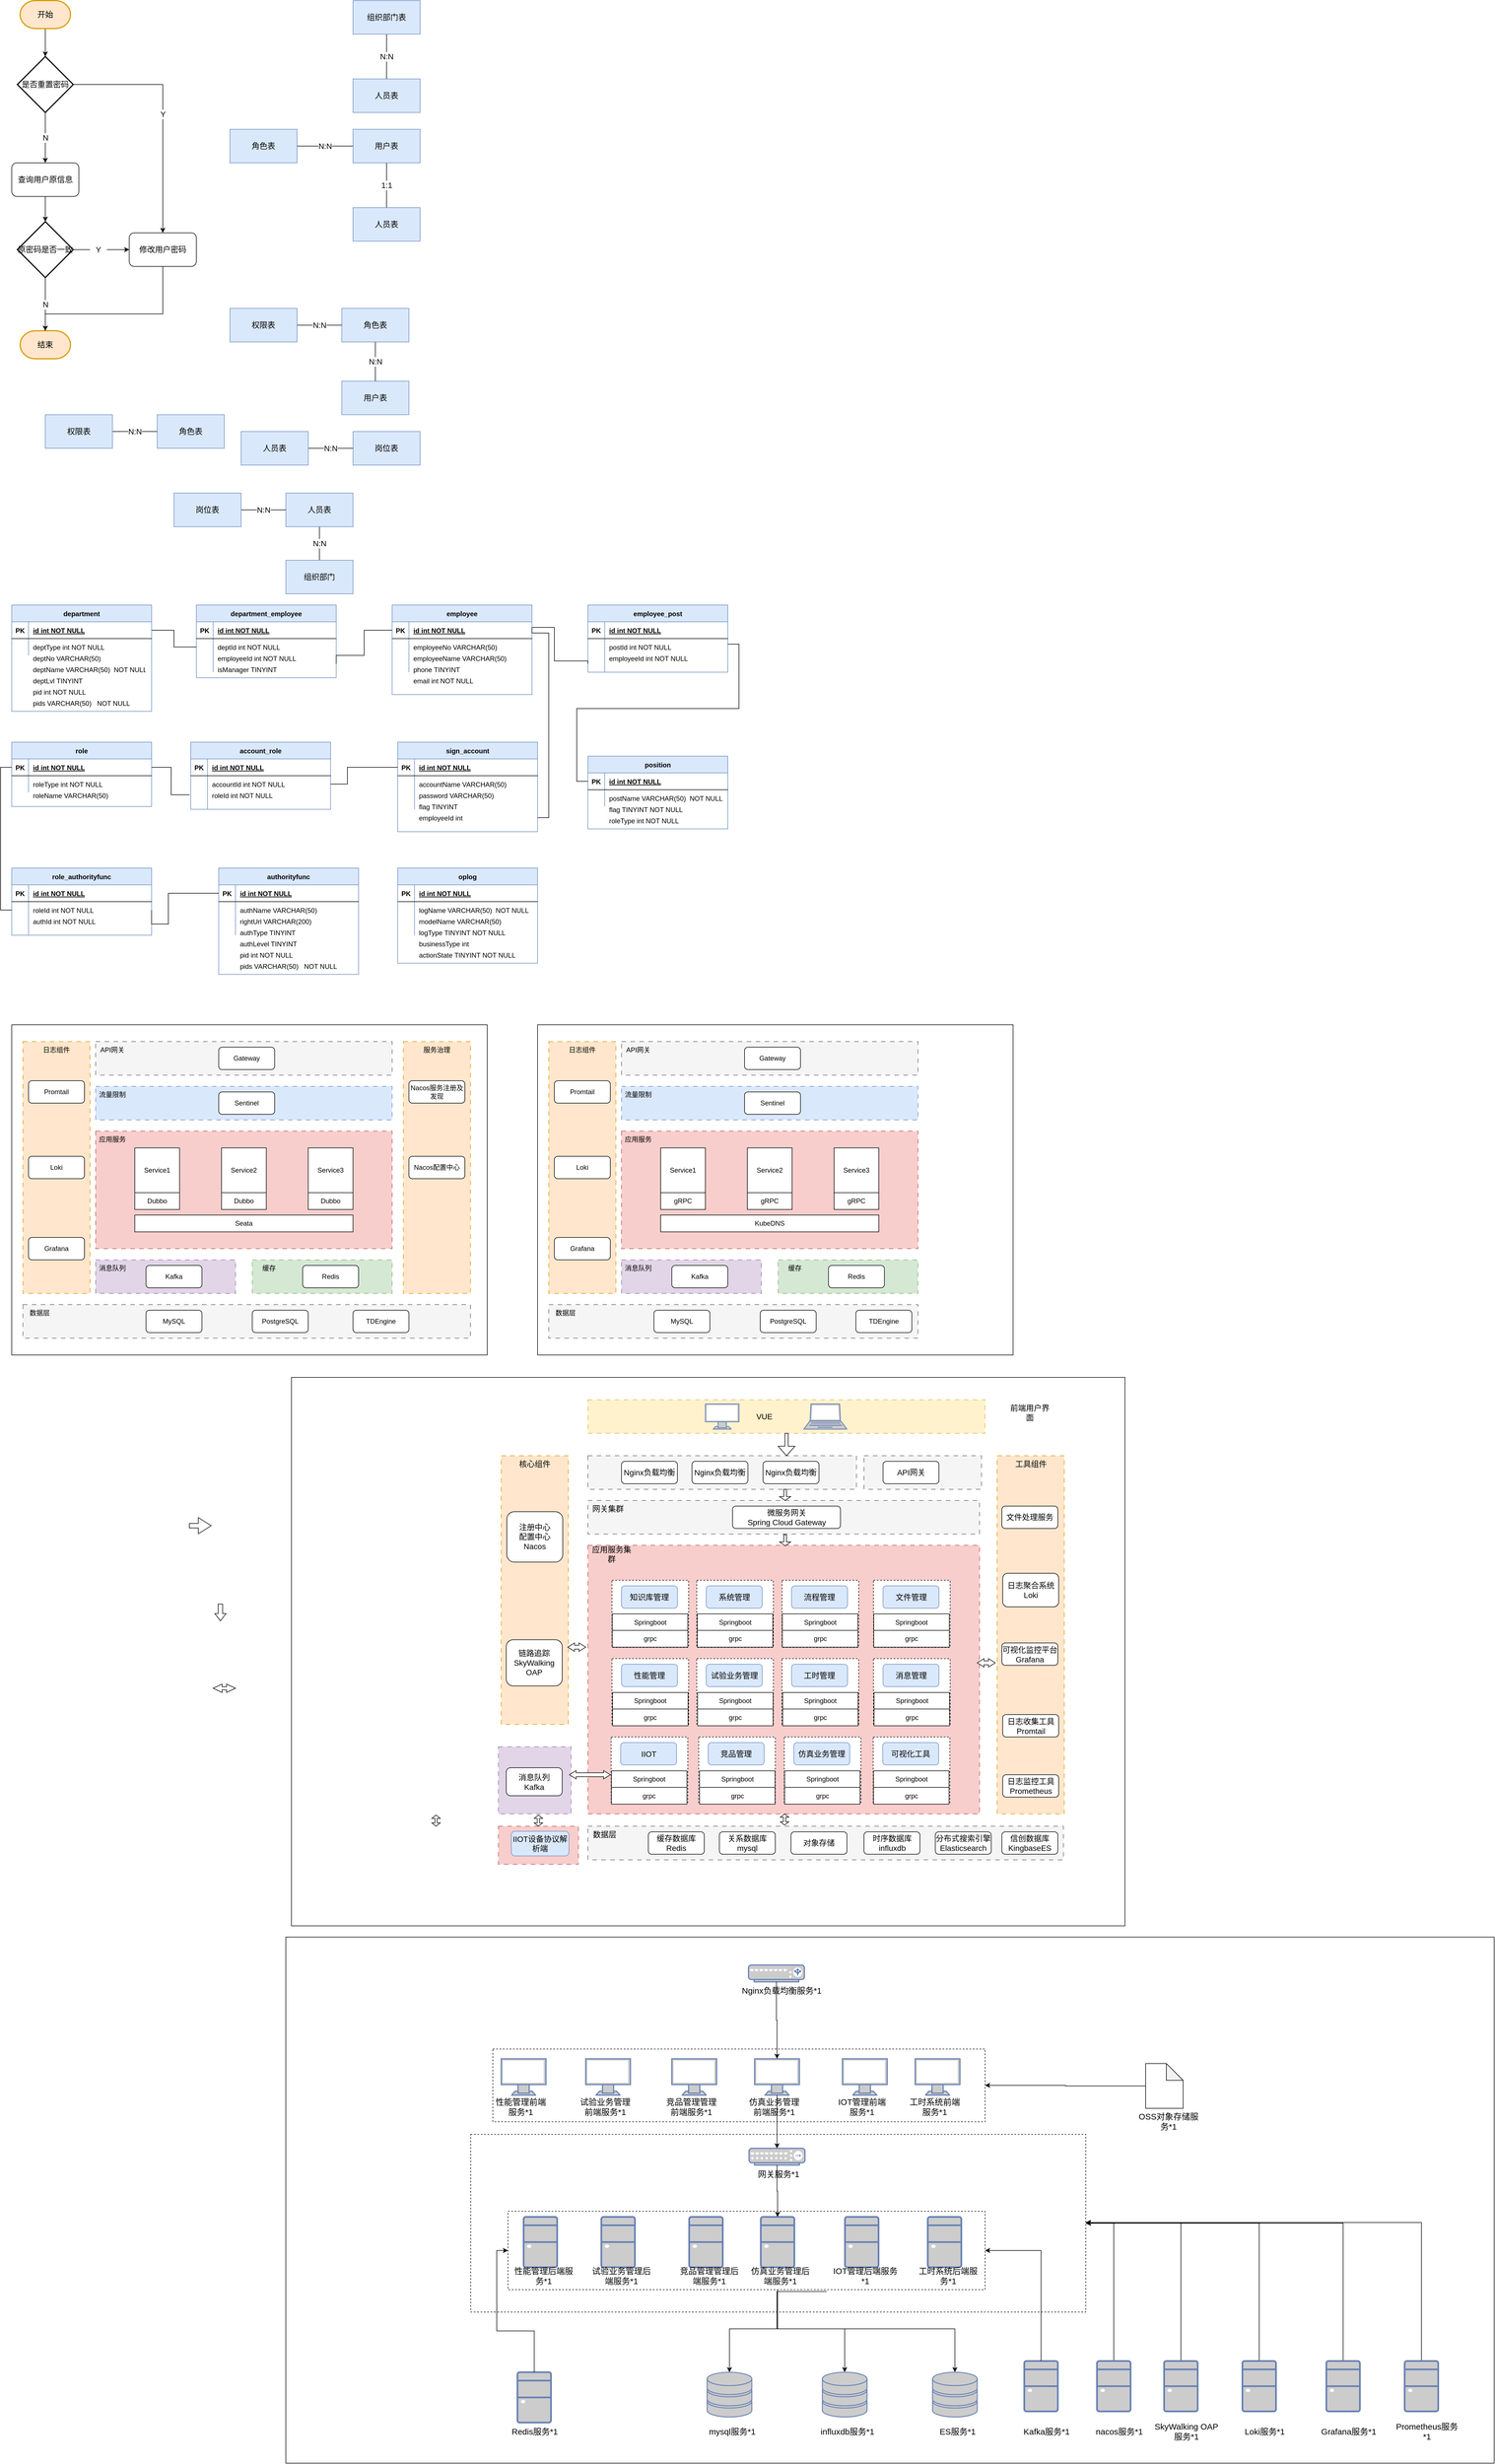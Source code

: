 <mxfile version="24.8.4">
  <diagram id="cUgM90u6OGX9hgd6Vjcb" name="第 1 页">
    <mxGraphModel dx="1912" dy="984" grid="1" gridSize="10" guides="1" tooltips="1" connect="1" arrows="1" fold="1" page="1" pageScale="1" pageWidth="827" pageHeight="1169" math="1" shadow="0">
      <root>
        <mxCell id="0" />
        <mxCell id="1" parent="0" />
        <mxCell id="wD4l3W-HGcE-d99SAAs_-1" value="" style="rounded=0;whiteSpace=wrap;html=1;" parent="1" vertex="1">
          <mxGeometry x="560" y="2720" width="1490" height="980" as="geometry" />
        </mxCell>
        <mxCell id="USW0w0qvwE-yAAdEJ6Uj-69" value="" style="rounded=0;whiteSpace=wrap;html=1;dashed=1;dashPattern=8 8;fillColor=#f8cecc;strokeColor=#b85450;" vertex="1" parent="1">
          <mxGeometry x="930" y="3522" width="143" height="68" as="geometry" />
        </mxCell>
        <mxCell id="USW0w0qvwE-yAAdEJ6Uj-57" value="" style="rounded=0;whiteSpace=wrap;html=1;dashed=1;dashPattern=8 8;fillColor=#f5f5f5;fontColor=#333333;strokeColor=#666666;" vertex="1" parent="1">
          <mxGeometry x="1583.5" y="2860" width="210" height="60" as="geometry" />
        </mxCell>
        <mxCell id="wD4l3W-HGcE-d99SAAs_-110" value="" style="rounded=0;whiteSpace=wrap;html=1;" parent="1" vertex="1">
          <mxGeometry x="550" y="3720" width="2160" height="940" as="geometry" />
        </mxCell>
        <mxCell id="REPrhJqGSvFfQSss4RAS-11" value="" style="rounded=0;whiteSpace=wrap;html=1;dashed=1;" parent="1" vertex="1">
          <mxGeometry x="880.5" y="4072.5" width="1099.5" height="317.5" as="geometry" />
        </mxCell>
        <mxCell id="wD4l3W-HGcE-d99SAAs_-157" value="" style="rounded=0;whiteSpace=wrap;html=1;dashed=1;" parent="1" vertex="1">
          <mxGeometry x="947" y="4210" width="853" height="140" as="geometry" />
        </mxCell>
        <mxCell id="wD4l3W-HGcE-d99SAAs_-156" value="" style="rounded=0;whiteSpace=wrap;html=1;dashed=1;" parent="1" vertex="1">
          <mxGeometry x="920" y="3920" width="880" height="130" as="geometry" />
        </mxCell>
        <mxCell id="5Ot4b3tRMixygAjQAWJP-36" value="" style="rounded=0;whiteSpace=wrap;html=1;" parent="1" vertex="1">
          <mxGeometry x="60" y="2090" width="850" height="590" as="geometry" />
        </mxCell>
        <mxCell id="gLiJT_Oy5ucblzhfaL7l-9" value="" style="edgeStyle=orthogonalEdgeStyle;rounded=0;orthogonalLoop=1;jettySize=auto;html=1;fontSize=14;" parent="1" source="gLiJT_Oy5ucblzhfaL7l-2" edge="1">
          <mxGeometry relative="1" as="geometry">
            <mxPoint x="120" y="360" as="targetPoint" />
          </mxGeometry>
        </mxCell>
        <mxCell id="gLiJT_Oy5ucblzhfaL7l-2" value="开始" style="strokeWidth=2;html=1;shape=mxgraph.flowchart.terminator;whiteSpace=wrap;fontSize=14;fillColor=#ffe6cc;strokeColor=#d79b00;" parent="1" vertex="1">
          <mxGeometry x="75" y="260" width="90" height="50" as="geometry" />
        </mxCell>
        <mxCell id="gLiJT_Oy5ucblzhfaL7l-38" value="N" style="edgeStyle=orthogonalEdgeStyle;rounded=0;orthogonalLoop=1;jettySize=auto;html=1;fontSize=14;endArrow=classic;endFill=1;" parent="1" source="gLiJT_Oy5ucblzhfaL7l-3" target="gLiJT_Oy5ucblzhfaL7l-13" edge="1">
          <mxGeometry relative="1" as="geometry" />
        </mxCell>
        <mxCell id="gLiJT_Oy5ucblzhfaL7l-39" value="Y" style="edgeStyle=orthogonalEdgeStyle;rounded=0;orthogonalLoop=1;jettySize=auto;html=1;exitX=1;exitY=0.5;exitDx=0;exitDy=0;exitPerimeter=0;entryX=0.5;entryY=0;entryDx=0;entryDy=0;fontSize=14;endArrow=classic;endFill=1;" parent="1" source="gLiJT_Oy5ucblzhfaL7l-3" target="gLiJT_Oy5ucblzhfaL7l-11" edge="1">
          <mxGeometry relative="1" as="geometry" />
        </mxCell>
        <mxCell id="gLiJT_Oy5ucblzhfaL7l-3" value="是否重置密码" style="strokeWidth=2;html=1;shape=mxgraph.flowchart.decision;whiteSpace=wrap;fontSize=14;" parent="1" vertex="1">
          <mxGeometry x="70" y="360" width="100" height="100" as="geometry" />
        </mxCell>
        <mxCell id="gLiJT_Oy5ucblzhfaL7l-10" value="结束" style="strokeWidth=2;html=1;shape=mxgraph.flowchart.terminator;whiteSpace=wrap;fontSize=14;fillColor=#ffe6cc;strokeColor=#d79b00;" parent="1" vertex="1">
          <mxGeometry x="75" y="850" width="90" height="50" as="geometry" />
        </mxCell>
        <mxCell id="gLiJT_Oy5ucblzhfaL7l-44" style="edgeStyle=orthogonalEdgeStyle;rounded=0;orthogonalLoop=1;jettySize=auto;html=1;exitX=0.5;exitY=1;exitDx=0;exitDy=0;entryX=0.5;entryY=0;entryDx=0;entryDy=0;entryPerimeter=0;fontSize=14;endArrow=classic;endFill=1;" parent="1" source="gLiJT_Oy5ucblzhfaL7l-11" target="gLiJT_Oy5ucblzhfaL7l-10" edge="1">
          <mxGeometry relative="1" as="geometry">
            <Array as="points">
              <mxPoint x="330" y="820" />
              <mxPoint x="120" y="820" />
            </Array>
          </mxGeometry>
        </mxCell>
        <mxCell id="gLiJT_Oy5ucblzhfaL7l-11" value="修改用户密码" style="rounded=1;whiteSpace=wrap;html=1;fontSize=14;" parent="1" vertex="1">
          <mxGeometry x="270" y="675" width="120" height="60" as="geometry" />
        </mxCell>
        <mxCell id="gLiJT_Oy5ucblzhfaL7l-31" value="" style="edgeStyle=orthogonalEdgeStyle;rounded=0;orthogonalLoop=1;jettySize=auto;html=1;fontSize=14;endArrow=classic;endFill=1;" parent="1" source="gLiJT_Oy5ucblzhfaL7l-13" target="gLiJT_Oy5ucblzhfaL7l-30" edge="1">
          <mxGeometry relative="1" as="geometry" />
        </mxCell>
        <mxCell id="gLiJT_Oy5ucblzhfaL7l-13" value="查询用户原信息" style="rounded=1;whiteSpace=wrap;html=1;fontSize=14;" parent="1" vertex="1">
          <mxGeometry x="60" y="550" width="120" height="60" as="geometry" />
        </mxCell>
        <mxCell id="gLiJT_Oy5ucblzhfaL7l-21" value="N:N" style="rounded=0;orthogonalLoop=1;jettySize=auto;html=1;fontSize=14;endArrow=none;endFill=0;" parent="1" source="gLiJT_Oy5ucblzhfaL7l-18" edge="1">
          <mxGeometry relative="1" as="geometry">
            <mxPoint x="730" y="400" as="targetPoint" />
          </mxGeometry>
        </mxCell>
        <mxCell id="gLiJT_Oy5ucblzhfaL7l-18" value="组织部门表" style="rounded=0;whiteSpace=wrap;html=1;fontSize=14;fillColor=#dae8fc;strokeColor=#6c8ebf;" parent="1" vertex="1">
          <mxGeometry x="670" y="260" width="120" height="60" as="geometry" />
        </mxCell>
        <mxCell id="gLiJT_Oy5ucblzhfaL7l-20" value="人员表" style="rounded=0;whiteSpace=wrap;html=1;fontSize=14;fillColor=#dae8fc;strokeColor=#6c8ebf;" parent="1" vertex="1">
          <mxGeometry x="670" y="400" width="120" height="60" as="geometry" />
        </mxCell>
        <mxCell id="gLiJT_Oy5ucblzhfaL7l-23" value="1:1" style="rounded=0;orthogonalLoop=1;jettySize=auto;html=1;fontSize=14;endArrow=none;endFill=0;" parent="1" source="gLiJT_Oy5ucblzhfaL7l-24" edge="1">
          <mxGeometry relative="1" as="geometry">
            <mxPoint x="730" y="630" as="targetPoint" />
          </mxGeometry>
        </mxCell>
        <mxCell id="gLiJT_Oy5ucblzhfaL7l-24" value="用户表" style="rounded=0;whiteSpace=wrap;html=1;fontSize=14;fillColor=#dae8fc;strokeColor=#6c8ebf;" parent="1" vertex="1">
          <mxGeometry x="670" y="490" width="120" height="60" as="geometry" />
        </mxCell>
        <mxCell id="gLiJT_Oy5ucblzhfaL7l-25" value="人员表" style="rounded=0;whiteSpace=wrap;html=1;fontSize=14;fillColor=#dae8fc;strokeColor=#6c8ebf;" parent="1" vertex="1">
          <mxGeometry x="670" y="630" width="120" height="60" as="geometry" />
        </mxCell>
        <mxCell id="gLiJT_Oy5ucblzhfaL7l-27" value="N:N" style="edgeStyle=none;rounded=0;orthogonalLoop=1;jettySize=auto;html=1;fontSize=14;endArrow=none;endFill=0;" parent="1" source="gLiJT_Oy5ucblzhfaL7l-26" target="gLiJT_Oy5ucblzhfaL7l-24" edge="1">
          <mxGeometry relative="1" as="geometry" />
        </mxCell>
        <mxCell id="gLiJT_Oy5ucblzhfaL7l-26" value="角色表" style="rounded=0;whiteSpace=wrap;html=1;fontSize=14;fillColor=#dae8fc;strokeColor=#6c8ebf;" parent="1" vertex="1">
          <mxGeometry x="450" y="490" width="120" height="60" as="geometry" />
        </mxCell>
        <mxCell id="gLiJT_Oy5ucblzhfaL7l-40" style="edgeStyle=orthogonalEdgeStyle;rounded=0;orthogonalLoop=1;jettySize=auto;html=1;exitX=1;exitY=0.5;exitDx=0;exitDy=0;exitPerimeter=0;entryX=0;entryY=0.5;entryDx=0;entryDy=0;fontSize=14;endArrow=classic;endFill=1;startArrow=none;" parent="1" source="gLiJT_Oy5ucblzhfaL7l-33" target="gLiJT_Oy5ucblzhfaL7l-11" edge="1">
          <mxGeometry relative="1" as="geometry" />
        </mxCell>
        <mxCell id="gLiJT_Oy5ucblzhfaL7l-42" value="N" style="edgeStyle=orthogonalEdgeStyle;rounded=0;orthogonalLoop=1;jettySize=auto;html=1;fontSize=14;endArrow=classic;endFill=1;" parent="1" source="gLiJT_Oy5ucblzhfaL7l-30" target="gLiJT_Oy5ucblzhfaL7l-10" edge="1">
          <mxGeometry relative="1" as="geometry" />
        </mxCell>
        <mxCell id="gLiJT_Oy5ucblzhfaL7l-30" value="原密码是否一致" style="strokeWidth=2;html=1;shape=mxgraph.flowchart.decision;whiteSpace=wrap;fontSize=14;" parent="1" vertex="1">
          <mxGeometry x="70" y="655" width="100" height="100" as="geometry" />
        </mxCell>
        <mxCell id="gLiJT_Oy5ucblzhfaL7l-33" value="Y" style="whiteSpace=wrap;html=1;fontSize=14;strokeWidth=1;fillColor=none;strokeColor=none;" parent="1" vertex="1">
          <mxGeometry x="200" y="695" width="30" height="20" as="geometry" />
        </mxCell>
        <mxCell id="gLiJT_Oy5ucblzhfaL7l-41" value="" style="edgeStyle=orthogonalEdgeStyle;rounded=0;orthogonalLoop=1;jettySize=auto;html=1;exitX=1;exitY=0.5;exitDx=0;exitDy=0;exitPerimeter=0;entryX=0;entryY=0.5;entryDx=0;entryDy=0;fontSize=14;endArrow=none;endFill=1;" parent="1" source="gLiJT_Oy5ucblzhfaL7l-30" target="gLiJT_Oy5ucblzhfaL7l-33" edge="1">
          <mxGeometry relative="1" as="geometry">
            <mxPoint x="170" y="705" as="sourcePoint" />
            <mxPoint x="270" y="705" as="targetPoint" />
          </mxGeometry>
        </mxCell>
        <mxCell id="gLiJT_Oy5ucblzhfaL7l-45" value="用户表" style="rounded=0;whiteSpace=wrap;html=1;fontSize=14;fillColor=#dae8fc;strokeColor=#6c8ebf;" parent="1" vertex="1">
          <mxGeometry x="650" y="940" width="120" height="60" as="geometry" />
        </mxCell>
        <mxCell id="gLiJT_Oy5ucblzhfaL7l-46" value="N:N" style="edgeStyle=none;rounded=0;orthogonalLoop=1;jettySize=auto;html=1;fontSize=14;endArrow=none;endFill=0;" parent="1" source="gLiJT_Oy5ucblzhfaL7l-47" target="gLiJT_Oy5ucblzhfaL7l-45" edge="1">
          <mxGeometry relative="1" as="geometry" />
        </mxCell>
        <mxCell id="gLiJT_Oy5ucblzhfaL7l-47" value="角色表" style="rounded=0;whiteSpace=wrap;html=1;fontSize=14;fillColor=#dae8fc;strokeColor=#6c8ebf;" parent="1" vertex="1">
          <mxGeometry x="650" y="810" width="120" height="60" as="geometry" />
        </mxCell>
        <mxCell id="gLiJT_Oy5ucblzhfaL7l-49" value="N:N" style="edgeStyle=orthogonalEdgeStyle;rounded=0;orthogonalLoop=1;jettySize=auto;html=1;fontSize=14;endArrow=none;endFill=0;" parent="1" source="gLiJT_Oy5ucblzhfaL7l-48" target="gLiJT_Oy5ucblzhfaL7l-47" edge="1">
          <mxGeometry relative="1" as="geometry" />
        </mxCell>
        <mxCell id="gLiJT_Oy5ucblzhfaL7l-48" value="权限表" style="rounded=0;whiteSpace=wrap;html=1;fontSize=14;fillColor=#dae8fc;strokeColor=#6c8ebf;" parent="1" vertex="1">
          <mxGeometry x="450" y="810" width="120" height="60" as="geometry" />
        </mxCell>
        <mxCell id="gLiJT_Oy5ucblzhfaL7l-50" value="角色表" style="rounded=0;whiteSpace=wrap;html=1;fontSize=14;fillColor=#dae8fc;strokeColor=#6c8ebf;" parent="1" vertex="1">
          <mxGeometry x="320" y="1000" width="120" height="60" as="geometry" />
        </mxCell>
        <mxCell id="gLiJT_Oy5ucblzhfaL7l-51" value="N:N" style="edgeStyle=orthogonalEdgeStyle;rounded=0;orthogonalLoop=1;jettySize=auto;html=1;fontSize=14;endArrow=none;endFill=0;" parent="1" source="gLiJT_Oy5ucblzhfaL7l-52" target="gLiJT_Oy5ucblzhfaL7l-50" edge="1">
          <mxGeometry relative="1" as="geometry" />
        </mxCell>
        <mxCell id="gLiJT_Oy5ucblzhfaL7l-52" value="权限表" style="rounded=0;whiteSpace=wrap;html=1;fontSize=14;fillColor=#dae8fc;strokeColor=#6c8ebf;" parent="1" vertex="1">
          <mxGeometry x="120" y="1000" width="120" height="60" as="geometry" />
        </mxCell>
        <mxCell id="gLiJT_Oy5ucblzhfaL7l-53" value="岗位表" style="rounded=0;whiteSpace=wrap;html=1;fontSize=14;fillColor=#dae8fc;strokeColor=#6c8ebf;" parent="1" vertex="1">
          <mxGeometry x="670" y="1030" width="120" height="60" as="geometry" />
        </mxCell>
        <mxCell id="gLiJT_Oy5ucblzhfaL7l-54" value="N:N" style="edgeStyle=orthogonalEdgeStyle;rounded=0;orthogonalLoop=1;jettySize=auto;html=1;fontSize=14;endArrow=none;endFill=0;" parent="1" source="gLiJT_Oy5ucblzhfaL7l-55" target="gLiJT_Oy5ucblzhfaL7l-53" edge="1">
          <mxGeometry relative="1" as="geometry" />
        </mxCell>
        <mxCell id="gLiJT_Oy5ucblzhfaL7l-55" value="人员表" style="rounded=0;whiteSpace=wrap;html=1;fontSize=14;fillColor=#dae8fc;strokeColor=#6c8ebf;" parent="1" vertex="1">
          <mxGeometry x="470" y="1030" width="120" height="60" as="geometry" />
        </mxCell>
        <mxCell id="gLiJT_Oy5ucblzhfaL7l-60" value="N:N" style="edgeStyle=orthogonalEdgeStyle;rounded=0;orthogonalLoop=1;jettySize=auto;html=1;fontSize=14;endArrow=none;endFill=0;" parent="1" source="gLiJT_Oy5ucblzhfaL7l-56" target="gLiJT_Oy5ucblzhfaL7l-59" edge="1">
          <mxGeometry relative="1" as="geometry" />
        </mxCell>
        <mxCell id="gLiJT_Oy5ucblzhfaL7l-56" value="人员表" style="rounded=0;whiteSpace=wrap;html=1;fontSize=14;fillColor=#dae8fc;strokeColor=#6c8ebf;" parent="1" vertex="1">
          <mxGeometry x="550" y="1140" width="120" height="60" as="geometry" />
        </mxCell>
        <mxCell id="gLiJT_Oy5ucblzhfaL7l-57" value="N:N" style="edgeStyle=orthogonalEdgeStyle;rounded=0;orthogonalLoop=1;jettySize=auto;html=1;fontSize=14;endArrow=none;endFill=0;" parent="1" source="gLiJT_Oy5ucblzhfaL7l-58" target="gLiJT_Oy5ucblzhfaL7l-56" edge="1">
          <mxGeometry relative="1" as="geometry" />
        </mxCell>
        <mxCell id="gLiJT_Oy5ucblzhfaL7l-58" value="岗位表" style="rounded=0;whiteSpace=wrap;html=1;fontSize=14;fillColor=#dae8fc;strokeColor=#6c8ebf;" parent="1" vertex="1">
          <mxGeometry x="350" y="1140" width="120" height="60" as="geometry" />
        </mxCell>
        <mxCell id="gLiJT_Oy5ucblzhfaL7l-59" value="组织部门" style="rounded=0;whiteSpace=wrap;html=1;fontSize=14;fillColor=#dae8fc;strokeColor=#6c8ebf;" parent="1" vertex="1">
          <mxGeometry x="550" y="1260" width="120" height="60" as="geometry" />
        </mxCell>
        <mxCell id="gLiJT_Oy5ucblzhfaL7l-92" value="department_employee" style="shape=table;startSize=30;container=1;collapsible=1;childLayout=tableLayout;fixedRows=1;rowLines=0;fontStyle=1;align=center;resizeLast=1;fillColor=#dae8fc;strokeColor=#6c8ebf;" parent="1" vertex="1">
          <mxGeometry x="390" y="1340" width="250" height="130" as="geometry" />
        </mxCell>
        <mxCell id="gLiJT_Oy5ucblzhfaL7l-93" value="" style="shape=partialRectangle;collapsible=0;dropTarget=0;pointerEvents=0;fillColor=none;points=[[0,0.5],[1,0.5]];portConstraint=eastwest;top=0;left=0;right=0;bottom=1;" parent="gLiJT_Oy5ucblzhfaL7l-92" vertex="1">
          <mxGeometry y="30" width="250" height="30" as="geometry" />
        </mxCell>
        <mxCell id="gLiJT_Oy5ucblzhfaL7l-94" value="PK" style="shape=partialRectangle;overflow=hidden;connectable=0;fillColor=none;top=0;left=0;bottom=0;right=0;fontStyle=1;" parent="gLiJT_Oy5ucblzhfaL7l-93" vertex="1">
          <mxGeometry width="30" height="30" as="geometry">
            <mxRectangle width="30" height="30" as="alternateBounds" />
          </mxGeometry>
        </mxCell>
        <mxCell id="gLiJT_Oy5ucblzhfaL7l-95" value="id int NOT NULL" style="shape=partialRectangle;overflow=hidden;connectable=0;fillColor=none;top=0;left=0;bottom=0;right=0;align=left;spacingLeft=6;fontStyle=5;" parent="gLiJT_Oy5ucblzhfaL7l-93" vertex="1">
          <mxGeometry x="30" width="220" height="30" as="geometry">
            <mxRectangle width="220" height="30" as="alternateBounds" />
          </mxGeometry>
        </mxCell>
        <mxCell id="gLiJT_Oy5ucblzhfaL7l-96" value="" style="shape=partialRectangle;collapsible=0;dropTarget=0;pointerEvents=0;fillColor=none;points=[[0,0.5],[1,0.5]];portConstraint=eastwest;top=0;left=0;right=0;bottom=0;" parent="gLiJT_Oy5ucblzhfaL7l-92" vertex="1">
          <mxGeometry y="60" width="250" height="30" as="geometry" />
        </mxCell>
        <mxCell id="gLiJT_Oy5ucblzhfaL7l-97" value="" style="shape=partialRectangle;overflow=hidden;connectable=0;fillColor=none;top=0;left=0;bottom=0;right=0;" parent="gLiJT_Oy5ucblzhfaL7l-96" vertex="1">
          <mxGeometry width="30" height="30" as="geometry">
            <mxRectangle width="30" height="30" as="alternateBounds" />
          </mxGeometry>
        </mxCell>
        <mxCell id="gLiJT_Oy5ucblzhfaL7l-98" value="" style="shape=partialRectangle;overflow=hidden;connectable=0;fillColor=none;top=0;left=0;bottom=0;right=0;align=left;spacingLeft=6;" parent="gLiJT_Oy5ucblzhfaL7l-96" vertex="1">
          <mxGeometry x="30" width="220" height="30" as="geometry">
            <mxRectangle width="220" height="30" as="alternateBounds" />
          </mxGeometry>
        </mxCell>
        <mxCell id="gLiJT_Oy5ucblzhfaL7l-99" value="" style="shape=partialRectangle;collapsible=0;dropTarget=0;pointerEvents=0;fillColor=none;points=[[0,0.5],[1,0.5]];portConstraint=eastwest;top=0;left=0;right=0;bottom=0;" parent="gLiJT_Oy5ucblzhfaL7l-92" vertex="1">
          <mxGeometry y="90" width="250" height="30" as="geometry" />
        </mxCell>
        <mxCell id="gLiJT_Oy5ucblzhfaL7l-100" value="" style="shape=partialRectangle;overflow=hidden;connectable=0;fillColor=none;top=0;left=0;bottom=0;right=0;" parent="gLiJT_Oy5ucblzhfaL7l-99" vertex="1">
          <mxGeometry width="30" height="30" as="geometry">
            <mxRectangle width="30" height="30" as="alternateBounds" />
          </mxGeometry>
        </mxCell>
        <mxCell id="gLiJT_Oy5ucblzhfaL7l-101" value="" style="shape=partialRectangle;overflow=hidden;connectable=0;fillColor=none;top=0;left=0;bottom=0;right=0;align=left;spacingLeft=6;" parent="gLiJT_Oy5ucblzhfaL7l-99" vertex="1">
          <mxGeometry x="30" width="220" height="30" as="geometry">
            <mxRectangle width="220" height="30" as="alternateBounds" />
          </mxGeometry>
        </mxCell>
        <mxCell id="gLiJT_Oy5ucblzhfaL7l-102" value="employee" style="shape=table;startSize=30;container=1;collapsible=1;childLayout=tableLayout;fixedRows=1;rowLines=0;fontStyle=1;align=center;resizeLast=1;fillColor=#dae8fc;strokeColor=#6c8ebf;" parent="1" vertex="1">
          <mxGeometry x="740" y="1340" width="250" height="160" as="geometry" />
        </mxCell>
        <mxCell id="gLiJT_Oy5ucblzhfaL7l-103" value="" style="shape=partialRectangle;collapsible=0;dropTarget=0;pointerEvents=0;fillColor=none;points=[[0,0.5],[1,0.5]];portConstraint=eastwest;top=0;left=0;right=0;bottom=1;" parent="gLiJT_Oy5ucblzhfaL7l-102" vertex="1">
          <mxGeometry y="30" width="250" height="30" as="geometry" />
        </mxCell>
        <mxCell id="gLiJT_Oy5ucblzhfaL7l-104" value="PK" style="shape=partialRectangle;overflow=hidden;connectable=0;fillColor=none;top=0;left=0;bottom=0;right=0;fontStyle=1;" parent="gLiJT_Oy5ucblzhfaL7l-103" vertex="1">
          <mxGeometry width="30" height="30" as="geometry">
            <mxRectangle width="30" height="30" as="alternateBounds" />
          </mxGeometry>
        </mxCell>
        <mxCell id="gLiJT_Oy5ucblzhfaL7l-105" value="" style="shape=partialRectangle;overflow=hidden;connectable=0;fillColor=none;top=0;left=0;bottom=0;right=0;align=left;spacingLeft=6;fontStyle=5;" parent="gLiJT_Oy5ucblzhfaL7l-103" vertex="1">
          <mxGeometry x="30" width="220" height="30" as="geometry">
            <mxRectangle width="220" height="30" as="alternateBounds" />
          </mxGeometry>
        </mxCell>
        <mxCell id="gLiJT_Oy5ucblzhfaL7l-106" value="" style="shape=partialRectangle;collapsible=0;dropTarget=0;pointerEvents=0;fillColor=none;points=[[0,0.5],[1,0.5]];portConstraint=eastwest;top=0;left=0;right=0;bottom=0;" parent="gLiJT_Oy5ucblzhfaL7l-102" vertex="1">
          <mxGeometry y="60" width="250" height="30" as="geometry" />
        </mxCell>
        <mxCell id="gLiJT_Oy5ucblzhfaL7l-107" value="" style="shape=partialRectangle;overflow=hidden;connectable=0;fillColor=none;top=0;left=0;bottom=0;right=0;" parent="gLiJT_Oy5ucblzhfaL7l-106" vertex="1">
          <mxGeometry width="30" height="30" as="geometry">
            <mxRectangle width="30" height="30" as="alternateBounds" />
          </mxGeometry>
        </mxCell>
        <mxCell id="gLiJT_Oy5ucblzhfaL7l-108" value="" style="shape=partialRectangle;overflow=hidden;connectable=0;fillColor=none;top=0;left=0;bottom=0;right=0;align=left;spacingLeft=6;" parent="gLiJT_Oy5ucblzhfaL7l-106" vertex="1">
          <mxGeometry x="30" width="220" height="30" as="geometry">
            <mxRectangle width="220" height="30" as="alternateBounds" />
          </mxGeometry>
        </mxCell>
        <mxCell id="gLiJT_Oy5ucblzhfaL7l-109" value="" style="shape=partialRectangle;collapsible=0;dropTarget=0;pointerEvents=0;fillColor=none;points=[[0,0.5],[1,0.5]];portConstraint=eastwest;top=0;left=0;right=0;bottom=0;" parent="gLiJT_Oy5ucblzhfaL7l-102" vertex="1">
          <mxGeometry y="90" width="250" height="30" as="geometry" />
        </mxCell>
        <mxCell id="gLiJT_Oy5ucblzhfaL7l-110" value="" style="shape=partialRectangle;overflow=hidden;connectable=0;fillColor=none;top=0;left=0;bottom=0;right=0;" parent="gLiJT_Oy5ucblzhfaL7l-109" vertex="1">
          <mxGeometry width="30" height="30" as="geometry">
            <mxRectangle width="30" height="30" as="alternateBounds" />
          </mxGeometry>
        </mxCell>
        <mxCell id="gLiJT_Oy5ucblzhfaL7l-111" value="" style="shape=partialRectangle;overflow=hidden;connectable=0;fillColor=none;top=0;left=0;bottom=0;right=0;align=left;spacingLeft=6;" parent="gLiJT_Oy5ucblzhfaL7l-109" vertex="1">
          <mxGeometry x="30" width="220" height="30" as="geometry">
            <mxRectangle width="220" height="30" as="alternateBounds" />
          </mxGeometry>
        </mxCell>
        <mxCell id="gLiJT_Oy5ucblzhfaL7l-112" value="department" style="shape=table;startSize=30;container=1;collapsible=1;childLayout=tableLayout;fixedRows=1;rowLines=0;fontStyle=1;align=center;resizeLast=1;fillColor=#dae8fc;strokeColor=#6c8ebf;" parent="1" vertex="1">
          <mxGeometry x="60" y="1340" width="250" height="190" as="geometry" />
        </mxCell>
        <mxCell id="gLiJT_Oy5ucblzhfaL7l-113" value="" style="shape=partialRectangle;collapsible=0;dropTarget=0;pointerEvents=0;fillColor=none;points=[[0,0.5],[1,0.5]];portConstraint=eastwest;top=0;left=0;right=0;bottom=1;" parent="gLiJT_Oy5ucblzhfaL7l-112" vertex="1">
          <mxGeometry y="30" width="250" height="30" as="geometry" />
        </mxCell>
        <mxCell id="gLiJT_Oy5ucblzhfaL7l-114" value="PK" style="shape=partialRectangle;overflow=hidden;connectable=0;fillColor=none;top=0;left=0;bottom=0;right=0;fontStyle=1;" parent="gLiJT_Oy5ucblzhfaL7l-113" vertex="1">
          <mxGeometry width="30" height="30" as="geometry">
            <mxRectangle width="30" height="30" as="alternateBounds" />
          </mxGeometry>
        </mxCell>
        <mxCell id="gLiJT_Oy5ucblzhfaL7l-115" value="id int NOT NULL " style="shape=partialRectangle;overflow=hidden;connectable=0;fillColor=none;top=0;left=0;bottom=0;right=0;align=left;spacingLeft=6;fontStyle=5;" parent="gLiJT_Oy5ucblzhfaL7l-113" vertex="1">
          <mxGeometry x="30" width="220" height="30" as="geometry">
            <mxRectangle width="220" height="30" as="alternateBounds" />
          </mxGeometry>
        </mxCell>
        <mxCell id="gLiJT_Oy5ucblzhfaL7l-116" value="" style="shape=partialRectangle;collapsible=0;dropTarget=0;pointerEvents=0;fillColor=none;points=[[0,0.5],[1,0.5]];portConstraint=eastwest;top=0;left=0;right=0;bottom=0;" parent="gLiJT_Oy5ucblzhfaL7l-112" vertex="1">
          <mxGeometry y="60" width="250" height="30" as="geometry" />
        </mxCell>
        <mxCell id="gLiJT_Oy5ucblzhfaL7l-117" value="" style="shape=partialRectangle;overflow=hidden;connectable=0;fillColor=none;top=0;left=0;bottom=0;right=0;" parent="gLiJT_Oy5ucblzhfaL7l-116" vertex="1">
          <mxGeometry width="30" height="30" as="geometry">
            <mxRectangle width="30" height="30" as="alternateBounds" />
          </mxGeometry>
        </mxCell>
        <mxCell id="gLiJT_Oy5ucblzhfaL7l-118" value="deptType int NOT NULL" style="shape=partialRectangle;overflow=hidden;connectable=0;fillColor=none;top=0;left=0;bottom=0;right=0;align=left;spacingLeft=6;" parent="gLiJT_Oy5ucblzhfaL7l-116" vertex="1">
          <mxGeometry x="30" width="220" height="30" as="geometry">
            <mxRectangle width="220" height="30" as="alternateBounds" />
          </mxGeometry>
        </mxCell>
        <mxCell id="gLiJT_Oy5ucblzhfaL7l-119" style="edgeStyle=orthogonalEdgeStyle;rounded=0;orthogonalLoop=1;jettySize=auto;html=1;exitX=1;exitY=0.5;exitDx=0;exitDy=0;entryX=0;entryY=0.5;entryDx=0;entryDy=0;fontSize=14;endArrow=none;endFill=0;" parent="1" source="gLiJT_Oy5ucblzhfaL7l-113" target="gLiJT_Oy5ucblzhfaL7l-96" edge="1">
          <mxGeometry relative="1" as="geometry" />
        </mxCell>
        <mxCell id="gLiJT_Oy5ucblzhfaL7l-120" value="deptNo VARCHAR(50) " style="shape=partialRectangle;overflow=hidden;connectable=0;fillColor=none;top=0;left=0;bottom=0;right=0;align=left;spacingLeft=6;" parent="1" vertex="1">
          <mxGeometry x="90" y="1420" width="210" height="30" as="geometry">
            <mxRectangle width="220" height="30" as="alternateBounds" />
          </mxGeometry>
        </mxCell>
        <mxCell id="gLiJT_Oy5ucblzhfaL7l-121" value="deptName VARCHAR(50)  NOT NULL" style="shape=partialRectangle;overflow=hidden;connectable=0;fillColor=none;top=0;left=0;bottom=0;right=0;align=left;spacingLeft=6;" parent="1" vertex="1">
          <mxGeometry x="90" y="1440" width="210" height="30" as="geometry">
            <mxRectangle width="220" height="30" as="alternateBounds" />
          </mxGeometry>
        </mxCell>
        <mxCell id="gLiJT_Oy5ucblzhfaL7l-122" value="deptLvl TINYINT" style="shape=partialRectangle;overflow=hidden;connectable=0;fillColor=none;top=0;left=0;bottom=0;right=0;align=left;spacingLeft=6;" parent="1" vertex="1">
          <mxGeometry x="90" y="1460" width="210" height="30" as="geometry">
            <mxRectangle width="220" height="30" as="alternateBounds" />
          </mxGeometry>
        </mxCell>
        <mxCell id="gLiJT_Oy5ucblzhfaL7l-123" value="pid int NOT NULL" style="shape=partialRectangle;overflow=hidden;connectable=0;fillColor=none;top=0;left=0;bottom=0;right=0;align=left;spacingLeft=6;" parent="1" vertex="1">
          <mxGeometry x="90" y="1480" width="210" height="30" as="geometry">
            <mxRectangle width="220" height="30" as="alternateBounds" />
          </mxGeometry>
        </mxCell>
        <mxCell id="gLiJT_Oy5ucblzhfaL7l-124" value="pids VARCHAR(50)   NOT NULL" style="shape=partialRectangle;overflow=hidden;connectable=0;fillColor=none;top=0;left=0;bottom=0;right=0;align=left;spacingLeft=6;" parent="1" vertex="1">
          <mxGeometry x="90" y="1500" width="210" height="30" as="geometry">
            <mxRectangle width="220" height="30" as="alternateBounds" />
          </mxGeometry>
        </mxCell>
        <mxCell id="gLiJT_Oy5ucblzhfaL7l-125" value="deptId int NOT NULL" style="shape=partialRectangle;overflow=hidden;connectable=0;fillColor=none;top=0;left=0;bottom=0;right=0;align=left;spacingLeft=6;" parent="1" vertex="1">
          <mxGeometry x="420" y="1400" width="220" height="30" as="geometry">
            <mxRectangle width="220" height="30" as="alternateBounds" />
          </mxGeometry>
        </mxCell>
        <mxCell id="gLiJT_Oy5ucblzhfaL7l-126" value="employeeId int NOT NULL " style="shape=partialRectangle;overflow=hidden;connectable=0;fillColor=none;top=0;left=0;bottom=0;right=0;align=left;spacingLeft=6;" parent="1" vertex="1">
          <mxGeometry x="420" y="1420" width="210" height="30" as="geometry">
            <mxRectangle width="220" height="30" as="alternateBounds" />
          </mxGeometry>
        </mxCell>
        <mxCell id="gLiJT_Oy5ucblzhfaL7l-127" value="isManager TINYINT" style="shape=partialRectangle;overflow=hidden;connectable=0;fillColor=none;top=0;left=0;bottom=0;right=0;align=left;spacingLeft=6;" parent="1" vertex="1">
          <mxGeometry x="420" y="1440" width="210" height="30" as="geometry">
            <mxRectangle width="220" height="30" as="alternateBounds" />
          </mxGeometry>
        </mxCell>
        <mxCell id="gLiJT_Oy5ucblzhfaL7l-129" value="id int NOT NULL" style="shape=partialRectangle;overflow=hidden;connectable=0;fillColor=none;top=0;left=0;bottom=0;right=0;align=left;spacingLeft=6;fontStyle=5;" parent="1" vertex="1">
          <mxGeometry x="770" y="1370" width="220" height="30" as="geometry">
            <mxRectangle width="220" height="30" as="alternateBounds" />
          </mxGeometry>
        </mxCell>
        <mxCell id="gLiJT_Oy5ucblzhfaL7l-130" value="employeeNo VARCHAR(50) " style="shape=partialRectangle;overflow=hidden;connectable=0;fillColor=none;top=0;left=0;bottom=0;right=0;align=left;spacingLeft=6;" parent="1" vertex="1">
          <mxGeometry x="770" y="1400" width="220" height="30" as="geometry">
            <mxRectangle width="220" height="30" as="alternateBounds" />
          </mxGeometry>
        </mxCell>
        <mxCell id="gLiJT_Oy5ucblzhfaL7l-131" value="employeeName VARCHAR(50) " style="shape=partialRectangle;overflow=hidden;connectable=0;fillColor=none;top=0;left=0;bottom=0;right=0;align=left;spacingLeft=6;" parent="1" vertex="1">
          <mxGeometry x="770" y="1420" width="210" height="30" as="geometry">
            <mxRectangle width="220" height="30" as="alternateBounds" />
          </mxGeometry>
        </mxCell>
        <mxCell id="gLiJT_Oy5ucblzhfaL7l-132" value="phone TINYINT" style="shape=partialRectangle;overflow=hidden;connectable=0;fillColor=none;top=0;left=0;bottom=0;right=0;align=left;spacingLeft=6;" parent="1" vertex="1">
          <mxGeometry x="770" y="1440" width="210" height="30" as="geometry">
            <mxRectangle width="220" height="30" as="alternateBounds" />
          </mxGeometry>
        </mxCell>
        <mxCell id="gLiJT_Oy5ucblzhfaL7l-133" value="email int NOT NULL" style="shape=partialRectangle;overflow=hidden;connectable=0;fillColor=none;top=0;left=0;bottom=0;right=0;align=left;spacingLeft=6;" parent="1" vertex="1">
          <mxGeometry x="770" y="1460" width="210" height="30" as="geometry">
            <mxRectangle width="220" height="30" as="alternateBounds" />
          </mxGeometry>
        </mxCell>
        <mxCell id="gLiJT_Oy5ucblzhfaL7l-135" style="edgeStyle=orthogonalEdgeStyle;rounded=0;orthogonalLoop=1;jettySize=auto;html=1;exitX=1;exitY=0.5;exitDx=0;exitDy=0;entryX=0;entryY=0.5;entryDx=0;entryDy=0;fontSize=14;endArrow=none;endFill=0;" parent="1" source="gLiJT_Oy5ucblzhfaL7l-99" target="gLiJT_Oy5ucblzhfaL7l-103" edge="1">
          <mxGeometry relative="1" as="geometry">
            <Array as="points">
              <mxPoint x="640" y="1430" />
              <mxPoint x="690" y="1430" />
              <mxPoint x="690" y="1385" />
            </Array>
          </mxGeometry>
        </mxCell>
        <mxCell id="gLiJT_Oy5ucblzhfaL7l-136" value="employee_post" style="shape=table;startSize=30;container=1;collapsible=1;childLayout=tableLayout;fixedRows=1;rowLines=0;fontStyle=1;align=center;resizeLast=1;fillColor=#dae8fc;strokeColor=#6c8ebf;" parent="1" vertex="1">
          <mxGeometry x="1090" y="1340" width="250" height="120" as="geometry" />
        </mxCell>
        <mxCell id="gLiJT_Oy5ucblzhfaL7l-137" value="" style="shape=partialRectangle;collapsible=0;dropTarget=0;pointerEvents=0;fillColor=none;points=[[0,0.5],[1,0.5]];portConstraint=eastwest;top=0;left=0;right=0;bottom=1;" parent="gLiJT_Oy5ucblzhfaL7l-136" vertex="1">
          <mxGeometry y="30" width="250" height="30" as="geometry" />
        </mxCell>
        <mxCell id="gLiJT_Oy5ucblzhfaL7l-138" value="PK" style="shape=partialRectangle;overflow=hidden;connectable=0;fillColor=none;top=0;left=0;bottom=0;right=0;fontStyle=1;" parent="gLiJT_Oy5ucblzhfaL7l-137" vertex="1">
          <mxGeometry width="30" height="30" as="geometry">
            <mxRectangle width="30" height="30" as="alternateBounds" />
          </mxGeometry>
        </mxCell>
        <mxCell id="gLiJT_Oy5ucblzhfaL7l-139" value="id int NOT NULL" style="shape=partialRectangle;overflow=hidden;connectable=0;fillColor=none;top=0;left=0;bottom=0;right=0;align=left;spacingLeft=6;fontStyle=5;" parent="gLiJT_Oy5ucblzhfaL7l-137" vertex="1">
          <mxGeometry x="30" width="220" height="30" as="geometry">
            <mxRectangle width="220" height="30" as="alternateBounds" />
          </mxGeometry>
        </mxCell>
        <mxCell id="gLiJT_Oy5ucblzhfaL7l-140" value="" style="shape=partialRectangle;collapsible=0;dropTarget=0;pointerEvents=0;fillColor=none;points=[[0,0.5],[1,0.5]];portConstraint=eastwest;top=0;left=0;right=0;bottom=0;" parent="gLiJT_Oy5ucblzhfaL7l-136" vertex="1">
          <mxGeometry y="60" width="250" height="30" as="geometry" />
        </mxCell>
        <mxCell id="gLiJT_Oy5ucblzhfaL7l-141" value="" style="shape=partialRectangle;overflow=hidden;connectable=0;fillColor=none;top=0;left=0;bottom=0;right=0;" parent="gLiJT_Oy5ucblzhfaL7l-140" vertex="1">
          <mxGeometry width="30" height="30" as="geometry">
            <mxRectangle width="30" height="30" as="alternateBounds" />
          </mxGeometry>
        </mxCell>
        <mxCell id="gLiJT_Oy5ucblzhfaL7l-142" value="" style="shape=partialRectangle;overflow=hidden;connectable=0;fillColor=none;top=0;left=0;bottom=0;right=0;align=left;spacingLeft=6;" parent="gLiJT_Oy5ucblzhfaL7l-140" vertex="1">
          <mxGeometry x="30" width="220" height="30" as="geometry">
            <mxRectangle width="220" height="30" as="alternateBounds" />
          </mxGeometry>
        </mxCell>
        <mxCell id="gLiJT_Oy5ucblzhfaL7l-143" value="" style="shape=partialRectangle;collapsible=0;dropTarget=0;pointerEvents=0;fillColor=none;points=[[0,0.5],[1,0.5]];portConstraint=eastwest;top=0;left=0;right=0;bottom=0;" parent="gLiJT_Oy5ucblzhfaL7l-136" vertex="1">
          <mxGeometry y="90" width="250" height="30" as="geometry" />
        </mxCell>
        <mxCell id="gLiJT_Oy5ucblzhfaL7l-144" value="" style="shape=partialRectangle;overflow=hidden;connectable=0;fillColor=none;top=0;left=0;bottom=0;right=0;" parent="gLiJT_Oy5ucblzhfaL7l-143" vertex="1">
          <mxGeometry width="30" height="30" as="geometry">
            <mxRectangle width="30" height="30" as="alternateBounds" />
          </mxGeometry>
        </mxCell>
        <mxCell id="gLiJT_Oy5ucblzhfaL7l-145" value="" style="shape=partialRectangle;overflow=hidden;connectable=0;fillColor=none;top=0;left=0;bottom=0;right=0;align=left;spacingLeft=6;" parent="gLiJT_Oy5ucblzhfaL7l-143" vertex="1">
          <mxGeometry x="30" width="220" height="30" as="geometry">
            <mxRectangle width="220" height="30" as="alternateBounds" />
          </mxGeometry>
        </mxCell>
        <mxCell id="gLiJT_Oy5ucblzhfaL7l-146" value="position" style="shape=table;startSize=30;container=1;collapsible=1;childLayout=tableLayout;fixedRows=1;rowLines=0;fontStyle=1;align=center;resizeLast=1;fillColor=#dae8fc;strokeColor=#6c8ebf;" parent="1" vertex="1">
          <mxGeometry x="1090" y="1610" width="250" height="130" as="geometry" />
        </mxCell>
        <mxCell id="gLiJT_Oy5ucblzhfaL7l-147" value="" style="shape=partialRectangle;collapsible=0;dropTarget=0;pointerEvents=0;fillColor=none;points=[[0,0.5],[1,0.5]];portConstraint=eastwest;top=0;left=0;right=0;bottom=1;" parent="gLiJT_Oy5ucblzhfaL7l-146" vertex="1">
          <mxGeometry y="30" width="250" height="30" as="geometry" />
        </mxCell>
        <mxCell id="gLiJT_Oy5ucblzhfaL7l-148" value="PK" style="shape=partialRectangle;overflow=hidden;connectable=0;fillColor=none;top=0;left=0;bottom=0;right=0;fontStyle=1;" parent="gLiJT_Oy5ucblzhfaL7l-147" vertex="1">
          <mxGeometry width="30" height="30" as="geometry">
            <mxRectangle width="30" height="30" as="alternateBounds" />
          </mxGeometry>
        </mxCell>
        <mxCell id="gLiJT_Oy5ucblzhfaL7l-149" value="id int NOT NULL " style="shape=partialRectangle;overflow=hidden;connectable=0;fillColor=none;top=0;left=0;bottom=0;right=0;align=left;spacingLeft=6;fontStyle=5;" parent="gLiJT_Oy5ucblzhfaL7l-147" vertex="1">
          <mxGeometry x="30" width="220" height="30" as="geometry">
            <mxRectangle width="220" height="30" as="alternateBounds" />
          </mxGeometry>
        </mxCell>
        <mxCell id="gLiJT_Oy5ucblzhfaL7l-150" value="" style="shape=partialRectangle;collapsible=0;dropTarget=0;pointerEvents=0;fillColor=none;points=[[0,0.5],[1,0.5]];portConstraint=eastwest;top=0;left=0;right=0;bottom=0;" parent="gLiJT_Oy5ucblzhfaL7l-146" vertex="1">
          <mxGeometry y="60" width="250" height="30" as="geometry" />
        </mxCell>
        <mxCell id="gLiJT_Oy5ucblzhfaL7l-151" value="" style="shape=partialRectangle;overflow=hidden;connectable=0;fillColor=none;top=0;left=0;bottom=0;right=0;" parent="gLiJT_Oy5ucblzhfaL7l-150" vertex="1">
          <mxGeometry width="30" height="30" as="geometry">
            <mxRectangle width="30" height="30" as="alternateBounds" />
          </mxGeometry>
        </mxCell>
        <mxCell id="gLiJT_Oy5ucblzhfaL7l-152" value="postName VARCHAR(50)  NOT NULL" style="shape=partialRectangle;overflow=hidden;connectable=0;fillColor=none;top=0;left=0;bottom=0;right=0;align=left;spacingLeft=6;" parent="gLiJT_Oy5ucblzhfaL7l-150" vertex="1">
          <mxGeometry x="30" width="220" height="30" as="geometry">
            <mxRectangle width="220" height="30" as="alternateBounds" />
          </mxGeometry>
        </mxCell>
        <mxCell id="gLiJT_Oy5ucblzhfaL7l-154" value="flag TINYINT NOT NULL" style="shape=partialRectangle;overflow=hidden;connectable=0;fillColor=none;top=0;left=0;bottom=0;right=0;align=left;spacingLeft=6;" parent="1" vertex="1">
          <mxGeometry x="1120" y="1690" width="210" height="30" as="geometry">
            <mxRectangle width="220" height="30" as="alternateBounds" />
          </mxGeometry>
        </mxCell>
        <mxCell id="gLiJT_Oy5ucblzhfaL7l-159" value="postId int NOT NULL" style="shape=partialRectangle;overflow=hidden;connectable=0;fillColor=none;top=0;left=0;bottom=0;right=0;align=left;spacingLeft=6;" parent="1" vertex="1">
          <mxGeometry x="1120" y="1400" width="220" height="30" as="geometry">
            <mxRectangle width="220" height="30" as="alternateBounds" />
          </mxGeometry>
        </mxCell>
        <mxCell id="gLiJT_Oy5ucblzhfaL7l-160" value="employeeId int NOT NULL " style="shape=partialRectangle;overflow=hidden;connectable=0;fillColor=none;top=0;left=0;bottom=0;right=0;align=left;spacingLeft=6;" parent="1" vertex="1">
          <mxGeometry x="1120" y="1420" width="210" height="30" as="geometry">
            <mxRectangle width="220" height="30" as="alternateBounds" />
          </mxGeometry>
        </mxCell>
        <mxCell id="gLiJT_Oy5ucblzhfaL7l-163" style="edgeStyle=orthogonalEdgeStyle;rounded=0;orthogonalLoop=1;jettySize=auto;html=1;exitX=0;exitY=0.5;exitDx=0;exitDy=0;fontSize=14;endArrow=none;endFill=0;" parent="1" source="gLiJT_Oy5ucblzhfaL7l-143" edge="1">
          <mxGeometry relative="1" as="geometry">
            <mxPoint x="990" y="1380" as="targetPoint" />
            <Array as="points">
              <mxPoint x="1090" y="1440" />
              <mxPoint x="1030" y="1440" />
              <mxPoint x="1030" y="1380" />
            </Array>
          </mxGeometry>
        </mxCell>
        <mxCell id="gLiJT_Oy5ucblzhfaL7l-164" style="edgeStyle=orthogonalEdgeStyle;rounded=0;orthogonalLoop=1;jettySize=auto;html=1;exitX=0;exitY=0.5;exitDx=0;exitDy=0;fontSize=14;endArrow=none;endFill=0;" parent="1" source="gLiJT_Oy5ucblzhfaL7l-147" edge="1">
          <mxGeometry relative="1" as="geometry">
            <mxPoint x="1340" y="1410" as="targetPoint" />
            <Array as="points">
              <mxPoint x="1070" y="1655" />
              <mxPoint x="1070" y="1525" />
              <mxPoint x="1360" y="1525" />
              <mxPoint x="1360" y="1410" />
            </Array>
          </mxGeometry>
        </mxCell>
        <mxCell id="gLiJT_Oy5ucblzhfaL7l-214" style="edgeStyle=orthogonalEdgeStyle;rounded=0;orthogonalLoop=1;jettySize=auto;html=1;exitX=1;exitY=0.75;exitDx=0;exitDy=0;fontSize=14;endArrow=none;endFill=0;" parent="1" source="gLiJT_Oy5ucblzhfaL7l-185" edge="1">
          <mxGeometry relative="1" as="geometry">
            <mxPoint x="990" y="1380" as="targetPoint" />
            <Array as="points">
              <mxPoint x="1000" y="1720" />
              <mxPoint x="1020" y="1720" />
              <mxPoint x="1020" y="1390" />
              <mxPoint x="990" y="1390" />
            </Array>
          </mxGeometry>
        </mxCell>
        <mxCell id="gLiJT_Oy5ucblzhfaL7l-185" value="sign_account" style="shape=table;startSize=30;container=1;collapsible=1;childLayout=tableLayout;fixedRows=1;rowLines=0;fontStyle=1;align=center;resizeLast=1;fillColor=#dae8fc;strokeColor=#6c8ebf;" parent="1" vertex="1">
          <mxGeometry x="750" y="1585" width="250" height="160" as="geometry" />
        </mxCell>
        <mxCell id="gLiJT_Oy5ucblzhfaL7l-186" value="" style="shape=partialRectangle;collapsible=0;dropTarget=0;pointerEvents=0;fillColor=none;points=[[0,0.5],[1,0.5]];portConstraint=eastwest;top=0;left=0;right=0;bottom=1;" parent="gLiJT_Oy5ucblzhfaL7l-185" vertex="1">
          <mxGeometry y="30" width="250" height="30" as="geometry" />
        </mxCell>
        <mxCell id="gLiJT_Oy5ucblzhfaL7l-187" value="PK" style="shape=partialRectangle;overflow=hidden;connectable=0;fillColor=none;top=0;left=0;bottom=0;right=0;fontStyle=1;" parent="gLiJT_Oy5ucblzhfaL7l-186" vertex="1">
          <mxGeometry width="30" height="30" as="geometry">
            <mxRectangle width="30" height="30" as="alternateBounds" />
          </mxGeometry>
        </mxCell>
        <mxCell id="gLiJT_Oy5ucblzhfaL7l-188" value="" style="shape=partialRectangle;overflow=hidden;connectable=0;fillColor=none;top=0;left=0;bottom=0;right=0;align=left;spacingLeft=6;fontStyle=5;" parent="gLiJT_Oy5ucblzhfaL7l-186" vertex="1">
          <mxGeometry x="30" width="220" height="30" as="geometry">
            <mxRectangle width="220" height="30" as="alternateBounds" />
          </mxGeometry>
        </mxCell>
        <mxCell id="gLiJT_Oy5ucblzhfaL7l-189" value="" style="shape=partialRectangle;collapsible=0;dropTarget=0;pointerEvents=0;fillColor=none;points=[[0,0.5],[1,0.5]];portConstraint=eastwest;top=0;left=0;right=0;bottom=0;" parent="gLiJT_Oy5ucblzhfaL7l-185" vertex="1">
          <mxGeometry y="60" width="250" height="30" as="geometry" />
        </mxCell>
        <mxCell id="gLiJT_Oy5ucblzhfaL7l-190" value="" style="shape=partialRectangle;overflow=hidden;connectable=0;fillColor=none;top=0;left=0;bottom=0;right=0;" parent="gLiJT_Oy5ucblzhfaL7l-189" vertex="1">
          <mxGeometry width="30" height="30" as="geometry">
            <mxRectangle width="30" height="30" as="alternateBounds" />
          </mxGeometry>
        </mxCell>
        <mxCell id="gLiJT_Oy5ucblzhfaL7l-191" value="" style="shape=partialRectangle;overflow=hidden;connectable=0;fillColor=none;top=0;left=0;bottom=0;right=0;align=left;spacingLeft=6;" parent="gLiJT_Oy5ucblzhfaL7l-189" vertex="1">
          <mxGeometry x="30" width="220" height="30" as="geometry">
            <mxRectangle width="220" height="30" as="alternateBounds" />
          </mxGeometry>
        </mxCell>
        <mxCell id="gLiJT_Oy5ucblzhfaL7l-192" value="" style="shape=partialRectangle;collapsible=0;dropTarget=0;pointerEvents=0;fillColor=none;points=[[0,0.5],[1,0.5]];portConstraint=eastwest;top=0;left=0;right=0;bottom=0;" parent="gLiJT_Oy5ucblzhfaL7l-185" vertex="1">
          <mxGeometry y="90" width="250" height="30" as="geometry" />
        </mxCell>
        <mxCell id="gLiJT_Oy5ucblzhfaL7l-193" value="" style="shape=partialRectangle;overflow=hidden;connectable=0;fillColor=none;top=0;left=0;bottom=0;right=0;" parent="gLiJT_Oy5ucblzhfaL7l-192" vertex="1">
          <mxGeometry width="30" height="30" as="geometry">
            <mxRectangle width="30" height="30" as="alternateBounds" />
          </mxGeometry>
        </mxCell>
        <mxCell id="gLiJT_Oy5ucblzhfaL7l-194" value="" style="shape=partialRectangle;overflow=hidden;connectable=0;fillColor=none;top=0;left=0;bottom=0;right=0;align=left;spacingLeft=6;" parent="gLiJT_Oy5ucblzhfaL7l-192" vertex="1">
          <mxGeometry x="30" width="220" height="30" as="geometry">
            <mxRectangle width="220" height="30" as="alternateBounds" />
          </mxGeometry>
        </mxCell>
        <mxCell id="gLiJT_Oy5ucblzhfaL7l-195" value="id int NOT NULL" style="shape=partialRectangle;overflow=hidden;connectable=0;fillColor=none;top=0;left=0;bottom=0;right=0;align=left;spacingLeft=6;fontStyle=5;" parent="1" vertex="1">
          <mxGeometry x="780" y="1615" width="220" height="30" as="geometry">
            <mxRectangle width="220" height="30" as="alternateBounds" />
          </mxGeometry>
        </mxCell>
        <mxCell id="gLiJT_Oy5ucblzhfaL7l-196" value="accountName VARCHAR(50) " style="shape=partialRectangle;overflow=hidden;connectable=0;fillColor=none;top=0;left=0;bottom=0;right=0;align=left;spacingLeft=6;" parent="1" vertex="1">
          <mxGeometry x="780" y="1645" width="220" height="30" as="geometry">
            <mxRectangle width="220" height="30" as="alternateBounds" />
          </mxGeometry>
        </mxCell>
        <mxCell id="gLiJT_Oy5ucblzhfaL7l-197" value="password VARCHAR(50) " style="shape=partialRectangle;overflow=hidden;connectable=0;fillColor=none;top=0;left=0;bottom=0;right=0;align=left;spacingLeft=6;" parent="1" vertex="1">
          <mxGeometry x="780" y="1665" width="210" height="30" as="geometry">
            <mxRectangle width="220" height="30" as="alternateBounds" />
          </mxGeometry>
        </mxCell>
        <mxCell id="gLiJT_Oy5ucblzhfaL7l-198" value="flag TINYINT" style="shape=partialRectangle;overflow=hidden;connectable=0;fillColor=none;top=0;left=0;bottom=0;right=0;align=left;spacingLeft=6;" parent="1" vertex="1">
          <mxGeometry x="780" y="1685" width="210" height="30" as="geometry">
            <mxRectangle width="220" height="30" as="alternateBounds" />
          </mxGeometry>
        </mxCell>
        <mxCell id="gLiJT_Oy5ucblzhfaL7l-199" value="employeeId int" style="shape=partialRectangle;overflow=hidden;connectable=0;fillColor=none;top=0;left=0;bottom=0;right=0;align=left;spacingLeft=6;" parent="1" vertex="1">
          <mxGeometry x="780" y="1705" width="210" height="30" as="geometry">
            <mxRectangle width="220" height="30" as="alternateBounds" />
          </mxGeometry>
        </mxCell>
        <mxCell id="gLiJT_Oy5ucblzhfaL7l-200" value="account_role" style="shape=table;startSize=30;container=1;collapsible=1;childLayout=tableLayout;fixedRows=1;rowLines=0;fontStyle=1;align=center;resizeLast=1;fillColor=#dae8fc;strokeColor=#6c8ebf;" parent="1" vertex="1">
          <mxGeometry x="380" y="1585" width="250" height="120" as="geometry" />
        </mxCell>
        <mxCell id="gLiJT_Oy5ucblzhfaL7l-201" value="" style="shape=partialRectangle;collapsible=0;dropTarget=0;pointerEvents=0;fillColor=none;points=[[0,0.5],[1,0.5]];portConstraint=eastwest;top=0;left=0;right=0;bottom=1;" parent="gLiJT_Oy5ucblzhfaL7l-200" vertex="1">
          <mxGeometry y="30" width="250" height="30" as="geometry" />
        </mxCell>
        <mxCell id="gLiJT_Oy5ucblzhfaL7l-202" value="PK" style="shape=partialRectangle;overflow=hidden;connectable=0;fillColor=none;top=0;left=0;bottom=0;right=0;fontStyle=1;" parent="gLiJT_Oy5ucblzhfaL7l-201" vertex="1">
          <mxGeometry width="30" height="30" as="geometry">
            <mxRectangle width="30" height="30" as="alternateBounds" />
          </mxGeometry>
        </mxCell>
        <mxCell id="gLiJT_Oy5ucblzhfaL7l-203" value="id int NOT NULL" style="shape=partialRectangle;overflow=hidden;connectable=0;fillColor=none;top=0;left=0;bottom=0;right=0;align=left;spacingLeft=6;fontStyle=5;" parent="gLiJT_Oy5ucblzhfaL7l-201" vertex="1">
          <mxGeometry x="30" width="220" height="30" as="geometry">
            <mxRectangle width="220" height="30" as="alternateBounds" />
          </mxGeometry>
        </mxCell>
        <mxCell id="gLiJT_Oy5ucblzhfaL7l-204" value="" style="shape=partialRectangle;collapsible=0;dropTarget=0;pointerEvents=0;fillColor=none;points=[[0,0.5],[1,0.5]];portConstraint=eastwest;top=0;left=0;right=0;bottom=0;" parent="gLiJT_Oy5ucblzhfaL7l-200" vertex="1">
          <mxGeometry y="60" width="250" height="30" as="geometry" />
        </mxCell>
        <mxCell id="gLiJT_Oy5ucblzhfaL7l-205" value="" style="shape=partialRectangle;overflow=hidden;connectable=0;fillColor=none;top=0;left=0;bottom=0;right=0;" parent="gLiJT_Oy5ucblzhfaL7l-204" vertex="1">
          <mxGeometry width="30" height="30" as="geometry">
            <mxRectangle width="30" height="30" as="alternateBounds" />
          </mxGeometry>
        </mxCell>
        <mxCell id="gLiJT_Oy5ucblzhfaL7l-206" value="" style="shape=partialRectangle;overflow=hidden;connectable=0;fillColor=none;top=0;left=0;bottom=0;right=0;align=left;spacingLeft=6;" parent="gLiJT_Oy5ucblzhfaL7l-204" vertex="1">
          <mxGeometry x="30" width="220" height="30" as="geometry">
            <mxRectangle width="220" height="30" as="alternateBounds" />
          </mxGeometry>
        </mxCell>
        <mxCell id="gLiJT_Oy5ucblzhfaL7l-207" value="" style="shape=partialRectangle;collapsible=0;dropTarget=0;pointerEvents=0;fillColor=none;points=[[0,0.5],[1,0.5]];portConstraint=eastwest;top=0;left=0;right=0;bottom=0;" parent="gLiJT_Oy5ucblzhfaL7l-200" vertex="1">
          <mxGeometry y="90" width="250" height="30" as="geometry" />
        </mxCell>
        <mxCell id="gLiJT_Oy5ucblzhfaL7l-208" value="" style="shape=partialRectangle;overflow=hidden;connectable=0;fillColor=none;top=0;left=0;bottom=0;right=0;" parent="gLiJT_Oy5ucblzhfaL7l-207" vertex="1">
          <mxGeometry width="30" height="30" as="geometry">
            <mxRectangle width="30" height="30" as="alternateBounds" />
          </mxGeometry>
        </mxCell>
        <mxCell id="gLiJT_Oy5ucblzhfaL7l-209" value="" style="shape=partialRectangle;overflow=hidden;connectable=0;fillColor=none;top=0;left=0;bottom=0;right=0;align=left;spacingLeft=6;" parent="gLiJT_Oy5ucblzhfaL7l-207" vertex="1">
          <mxGeometry x="30" width="220" height="30" as="geometry">
            <mxRectangle width="220" height="30" as="alternateBounds" />
          </mxGeometry>
        </mxCell>
        <mxCell id="gLiJT_Oy5ucblzhfaL7l-210" value="accountId int NOT NULL" style="shape=partialRectangle;overflow=hidden;connectable=0;fillColor=none;top=0;left=0;bottom=0;right=0;align=left;spacingLeft=6;" parent="1" vertex="1">
          <mxGeometry x="410" y="1645" width="220" height="30" as="geometry">
            <mxRectangle width="220" height="30" as="alternateBounds" />
          </mxGeometry>
        </mxCell>
        <mxCell id="gLiJT_Oy5ucblzhfaL7l-211" value="roleId int NOT NULL " style="shape=partialRectangle;overflow=hidden;connectable=0;fillColor=none;top=0;left=0;bottom=0;right=0;align=left;spacingLeft=6;" parent="1" vertex="1">
          <mxGeometry x="410" y="1665" width="210" height="30" as="geometry">
            <mxRectangle width="220" height="30" as="alternateBounds" />
          </mxGeometry>
        </mxCell>
        <mxCell id="gLiJT_Oy5ucblzhfaL7l-213" style="edgeStyle=orthogonalEdgeStyle;rounded=0;orthogonalLoop=1;jettySize=auto;html=1;entryX=0;entryY=0.5;entryDx=0;entryDy=0;fontSize=14;endArrow=none;endFill=0;" parent="1" target="gLiJT_Oy5ucblzhfaL7l-186" edge="1">
          <mxGeometry relative="1" as="geometry">
            <mxPoint x="630" y="1660" as="sourcePoint" />
            <Array as="points">
              <mxPoint x="660" y="1660" />
              <mxPoint x="660" y="1630" />
            </Array>
          </mxGeometry>
        </mxCell>
        <mxCell id="gLiJT_Oy5ucblzhfaL7l-215" value="role" style="shape=table;startSize=30;container=1;collapsible=1;childLayout=tableLayout;fixedRows=1;rowLines=0;fontStyle=1;align=center;resizeLast=1;fillColor=#dae8fc;strokeColor=#6c8ebf;" parent="1" vertex="1">
          <mxGeometry x="60" y="1585" width="250" height="115" as="geometry">
            <mxRectangle x="60" y="1585" width="50" height="30" as="alternateBounds" />
          </mxGeometry>
        </mxCell>
        <mxCell id="gLiJT_Oy5ucblzhfaL7l-216" value="" style="shape=partialRectangle;collapsible=0;dropTarget=0;pointerEvents=0;fillColor=none;points=[[0,0.5],[1,0.5]];portConstraint=eastwest;top=0;left=0;right=0;bottom=1;" parent="gLiJT_Oy5ucblzhfaL7l-215" vertex="1">
          <mxGeometry y="30" width="250" height="30" as="geometry" />
        </mxCell>
        <mxCell id="gLiJT_Oy5ucblzhfaL7l-217" value="PK" style="shape=partialRectangle;overflow=hidden;connectable=0;fillColor=none;top=0;left=0;bottom=0;right=0;fontStyle=1;" parent="gLiJT_Oy5ucblzhfaL7l-216" vertex="1">
          <mxGeometry width="30" height="30" as="geometry">
            <mxRectangle width="30" height="30" as="alternateBounds" />
          </mxGeometry>
        </mxCell>
        <mxCell id="gLiJT_Oy5ucblzhfaL7l-218" value="id int NOT NULL " style="shape=partialRectangle;overflow=hidden;connectable=0;fillColor=none;top=0;left=0;bottom=0;right=0;align=left;spacingLeft=6;fontStyle=5;" parent="gLiJT_Oy5ucblzhfaL7l-216" vertex="1">
          <mxGeometry x="30" width="220" height="30" as="geometry">
            <mxRectangle width="220" height="30" as="alternateBounds" />
          </mxGeometry>
        </mxCell>
        <mxCell id="gLiJT_Oy5ucblzhfaL7l-219" value="" style="shape=partialRectangle;collapsible=0;dropTarget=0;pointerEvents=0;fillColor=none;points=[[0,0.5],[1,0.5]];portConstraint=eastwest;top=0;left=0;right=0;bottom=0;" parent="gLiJT_Oy5ucblzhfaL7l-215" vertex="1">
          <mxGeometry y="60" width="250" height="30" as="geometry" />
        </mxCell>
        <mxCell id="gLiJT_Oy5ucblzhfaL7l-220" value="" style="shape=partialRectangle;overflow=hidden;connectable=0;fillColor=none;top=0;left=0;bottom=0;right=0;" parent="gLiJT_Oy5ucblzhfaL7l-219" vertex="1">
          <mxGeometry width="30" height="30" as="geometry">
            <mxRectangle width="30" height="30" as="alternateBounds" />
          </mxGeometry>
        </mxCell>
        <mxCell id="gLiJT_Oy5ucblzhfaL7l-221" value="roleType int NOT NULL" style="shape=partialRectangle;overflow=hidden;connectable=0;fillColor=none;top=0;left=0;bottom=0;right=0;align=left;spacingLeft=6;" parent="gLiJT_Oy5ucblzhfaL7l-219" vertex="1">
          <mxGeometry x="30" width="220" height="30" as="geometry">
            <mxRectangle width="220" height="30" as="alternateBounds" />
          </mxGeometry>
        </mxCell>
        <mxCell id="gLiJT_Oy5ucblzhfaL7l-222" value="roleName VARCHAR(50) " style="shape=partialRectangle;overflow=hidden;connectable=0;fillColor=none;top=0;left=0;bottom=0;right=0;align=left;spacingLeft=6;" parent="1" vertex="1">
          <mxGeometry x="90" y="1665" width="210" height="30" as="geometry">
            <mxRectangle width="220" height="30" as="alternateBounds" />
          </mxGeometry>
        </mxCell>
        <mxCell id="gLiJT_Oy5ucblzhfaL7l-227" value="roleType int NOT NULL" style="shape=partialRectangle;overflow=hidden;connectable=0;fillColor=none;top=0;left=0;bottom=0;right=0;align=left;spacingLeft=6;" parent="1" vertex="1">
          <mxGeometry x="1120" y="1710" width="220" height="30" as="geometry">
            <mxRectangle width="220" height="30" as="alternateBounds" />
          </mxGeometry>
        </mxCell>
        <mxCell id="gLiJT_Oy5ucblzhfaL7l-228" style="edgeStyle=orthogonalEdgeStyle;rounded=0;orthogonalLoop=1;jettySize=auto;html=1;exitX=1;exitY=0.5;exitDx=0;exitDy=0;entryX=-0.008;entryY=0.133;entryDx=0;entryDy=0;entryPerimeter=0;fontSize=14;endArrow=none;endFill=0;" parent="1" source="gLiJT_Oy5ucblzhfaL7l-216" target="gLiJT_Oy5ucblzhfaL7l-207" edge="1">
          <mxGeometry relative="1" as="geometry" />
        </mxCell>
        <mxCell id="gLiJT_Oy5ucblzhfaL7l-250" value="authorityfunc" style="shape=table;startSize=30;container=1;collapsible=1;childLayout=tableLayout;fixedRows=1;rowLines=0;fontStyle=1;align=center;resizeLast=1;fillColor=#dae8fc;strokeColor=#6c8ebf;" parent="1" vertex="1">
          <mxGeometry x="430" y="1810" width="250" height="190" as="geometry" />
        </mxCell>
        <mxCell id="gLiJT_Oy5ucblzhfaL7l-251" value="" style="shape=partialRectangle;collapsible=0;dropTarget=0;pointerEvents=0;fillColor=none;points=[[0,0.5],[1,0.5]];portConstraint=eastwest;top=0;left=0;right=0;bottom=1;" parent="gLiJT_Oy5ucblzhfaL7l-250" vertex="1">
          <mxGeometry y="30" width="250" height="30" as="geometry" />
        </mxCell>
        <mxCell id="gLiJT_Oy5ucblzhfaL7l-252" value="PK" style="shape=partialRectangle;overflow=hidden;connectable=0;fillColor=none;top=0;left=0;bottom=0;right=0;fontStyle=1;" parent="gLiJT_Oy5ucblzhfaL7l-251" vertex="1">
          <mxGeometry width="30" height="30" as="geometry">
            <mxRectangle width="30" height="30" as="alternateBounds" />
          </mxGeometry>
        </mxCell>
        <mxCell id="gLiJT_Oy5ucblzhfaL7l-253" value="" style="shape=partialRectangle;overflow=hidden;connectable=0;fillColor=none;top=0;left=0;bottom=0;right=0;align=left;spacingLeft=6;fontStyle=5;" parent="gLiJT_Oy5ucblzhfaL7l-251" vertex="1">
          <mxGeometry x="30" width="220" height="30" as="geometry">
            <mxRectangle width="220" height="30" as="alternateBounds" />
          </mxGeometry>
        </mxCell>
        <mxCell id="gLiJT_Oy5ucblzhfaL7l-254" value="" style="shape=partialRectangle;collapsible=0;dropTarget=0;pointerEvents=0;fillColor=none;points=[[0,0.5],[1,0.5]];portConstraint=eastwest;top=0;left=0;right=0;bottom=0;" parent="gLiJT_Oy5ucblzhfaL7l-250" vertex="1">
          <mxGeometry y="60" width="250" height="30" as="geometry" />
        </mxCell>
        <mxCell id="gLiJT_Oy5ucblzhfaL7l-255" value="" style="shape=partialRectangle;overflow=hidden;connectable=0;fillColor=none;top=0;left=0;bottom=0;right=0;" parent="gLiJT_Oy5ucblzhfaL7l-254" vertex="1">
          <mxGeometry width="30" height="30" as="geometry">
            <mxRectangle width="30" height="30" as="alternateBounds" />
          </mxGeometry>
        </mxCell>
        <mxCell id="gLiJT_Oy5ucblzhfaL7l-256" value="" style="shape=partialRectangle;overflow=hidden;connectable=0;fillColor=none;top=0;left=0;bottom=0;right=0;align=left;spacingLeft=6;" parent="gLiJT_Oy5ucblzhfaL7l-254" vertex="1">
          <mxGeometry x="30" width="220" height="30" as="geometry">
            <mxRectangle width="220" height="30" as="alternateBounds" />
          </mxGeometry>
        </mxCell>
        <mxCell id="gLiJT_Oy5ucblzhfaL7l-257" value="" style="shape=partialRectangle;collapsible=0;dropTarget=0;pointerEvents=0;fillColor=none;points=[[0,0.5],[1,0.5]];portConstraint=eastwest;top=0;left=0;right=0;bottom=0;" parent="gLiJT_Oy5ucblzhfaL7l-250" vertex="1">
          <mxGeometry y="90" width="250" height="30" as="geometry" />
        </mxCell>
        <mxCell id="gLiJT_Oy5ucblzhfaL7l-258" value="" style="shape=partialRectangle;overflow=hidden;connectable=0;fillColor=none;top=0;left=0;bottom=0;right=0;" parent="gLiJT_Oy5ucblzhfaL7l-257" vertex="1">
          <mxGeometry width="30" height="30" as="geometry">
            <mxRectangle width="30" height="30" as="alternateBounds" />
          </mxGeometry>
        </mxCell>
        <mxCell id="gLiJT_Oy5ucblzhfaL7l-259" value="" style="shape=partialRectangle;overflow=hidden;connectable=0;fillColor=none;top=0;left=0;bottom=0;right=0;align=left;spacingLeft=6;" parent="gLiJT_Oy5ucblzhfaL7l-257" vertex="1">
          <mxGeometry x="30" width="220" height="30" as="geometry">
            <mxRectangle width="220" height="30" as="alternateBounds" />
          </mxGeometry>
        </mxCell>
        <mxCell id="gLiJT_Oy5ucblzhfaL7l-260" value="id int NOT NULL" style="shape=partialRectangle;overflow=hidden;connectable=0;fillColor=none;top=0;left=0;bottom=0;right=0;align=left;spacingLeft=6;fontStyle=5;" parent="1" vertex="1">
          <mxGeometry x="460" y="1840" width="220" height="30" as="geometry">
            <mxRectangle width="220" height="30" as="alternateBounds" />
          </mxGeometry>
        </mxCell>
        <mxCell id="gLiJT_Oy5ucblzhfaL7l-261" value="authName VARCHAR(50) " style="shape=partialRectangle;overflow=hidden;connectable=0;fillColor=none;top=0;left=0;bottom=0;right=0;align=left;spacingLeft=6;" parent="1" vertex="1">
          <mxGeometry x="460" y="1870" width="220" height="30" as="geometry">
            <mxRectangle width="220" height="30" as="alternateBounds" />
          </mxGeometry>
        </mxCell>
        <mxCell id="gLiJT_Oy5ucblzhfaL7l-262" value="rightUrl VARCHAR(200) " style="shape=partialRectangle;overflow=hidden;connectable=0;fillColor=none;top=0;left=0;bottom=0;right=0;align=left;spacingLeft=6;" parent="1" vertex="1">
          <mxGeometry x="460" y="1890" width="210" height="30" as="geometry">
            <mxRectangle width="220" height="30" as="alternateBounds" />
          </mxGeometry>
        </mxCell>
        <mxCell id="gLiJT_Oy5ucblzhfaL7l-263" value="authType TINYINT" style="shape=partialRectangle;overflow=hidden;connectable=0;fillColor=none;top=0;left=0;bottom=0;right=0;align=left;spacingLeft=6;" parent="1" vertex="1">
          <mxGeometry x="460" y="1910" width="210" height="30" as="geometry">
            <mxRectangle width="220" height="30" as="alternateBounds" />
          </mxGeometry>
        </mxCell>
        <mxCell id="gLiJT_Oy5ucblzhfaL7l-264" value="authLevel TINYINT" style="shape=partialRectangle;overflow=hidden;connectable=0;fillColor=none;top=0;left=0;bottom=0;right=0;align=left;spacingLeft=6;" parent="1" vertex="1">
          <mxGeometry x="460" y="1930" width="210" height="30" as="geometry">
            <mxRectangle width="220" height="30" as="alternateBounds" />
          </mxGeometry>
        </mxCell>
        <mxCell id="gLiJT_Oy5ucblzhfaL7l-265" value="role_authorityfunc" style="shape=table;startSize=30;container=1;collapsible=1;childLayout=tableLayout;fixedRows=1;rowLines=0;fontStyle=1;align=center;resizeLast=1;fillColor=#dae8fc;strokeColor=#6c8ebf;" parent="1" vertex="1">
          <mxGeometry x="60" y="1810" width="250" height="120" as="geometry" />
        </mxCell>
        <mxCell id="gLiJT_Oy5ucblzhfaL7l-266" value="" style="shape=partialRectangle;collapsible=0;dropTarget=0;pointerEvents=0;fillColor=none;points=[[0,0.5],[1,0.5]];portConstraint=eastwest;top=0;left=0;right=0;bottom=1;" parent="gLiJT_Oy5ucblzhfaL7l-265" vertex="1">
          <mxGeometry y="30" width="250" height="30" as="geometry" />
        </mxCell>
        <mxCell id="gLiJT_Oy5ucblzhfaL7l-267" value="PK" style="shape=partialRectangle;overflow=hidden;connectable=0;fillColor=none;top=0;left=0;bottom=0;right=0;fontStyle=1;" parent="gLiJT_Oy5ucblzhfaL7l-266" vertex="1">
          <mxGeometry width="30" height="30" as="geometry">
            <mxRectangle width="30" height="30" as="alternateBounds" />
          </mxGeometry>
        </mxCell>
        <mxCell id="gLiJT_Oy5ucblzhfaL7l-268" value="id int NOT NULL" style="shape=partialRectangle;overflow=hidden;connectable=0;fillColor=none;top=0;left=0;bottom=0;right=0;align=left;spacingLeft=6;fontStyle=5;" parent="gLiJT_Oy5ucblzhfaL7l-266" vertex="1">
          <mxGeometry x="30" width="220" height="30" as="geometry">
            <mxRectangle width="220" height="30" as="alternateBounds" />
          </mxGeometry>
        </mxCell>
        <mxCell id="gLiJT_Oy5ucblzhfaL7l-269" value="" style="shape=partialRectangle;collapsible=0;dropTarget=0;pointerEvents=0;fillColor=none;points=[[0,0.5],[1,0.5]];portConstraint=eastwest;top=0;left=0;right=0;bottom=0;" parent="gLiJT_Oy5ucblzhfaL7l-265" vertex="1">
          <mxGeometry y="60" width="250" height="30" as="geometry" />
        </mxCell>
        <mxCell id="gLiJT_Oy5ucblzhfaL7l-270" value="" style="shape=partialRectangle;overflow=hidden;connectable=0;fillColor=none;top=0;left=0;bottom=0;right=0;" parent="gLiJT_Oy5ucblzhfaL7l-269" vertex="1">
          <mxGeometry width="30" height="30" as="geometry">
            <mxRectangle width="30" height="30" as="alternateBounds" />
          </mxGeometry>
        </mxCell>
        <mxCell id="gLiJT_Oy5ucblzhfaL7l-271" value="" style="shape=partialRectangle;overflow=hidden;connectable=0;fillColor=none;top=0;left=0;bottom=0;right=0;align=left;spacingLeft=6;" parent="gLiJT_Oy5ucblzhfaL7l-269" vertex="1">
          <mxGeometry x="30" width="220" height="30" as="geometry">
            <mxRectangle width="220" height="30" as="alternateBounds" />
          </mxGeometry>
        </mxCell>
        <mxCell id="gLiJT_Oy5ucblzhfaL7l-272" value="" style="shape=partialRectangle;collapsible=0;dropTarget=0;pointerEvents=0;fillColor=none;points=[[0,0.5],[1,0.5]];portConstraint=eastwest;top=0;left=0;right=0;bottom=0;" parent="gLiJT_Oy5ucblzhfaL7l-265" vertex="1">
          <mxGeometry y="90" width="250" height="30" as="geometry" />
        </mxCell>
        <mxCell id="gLiJT_Oy5ucblzhfaL7l-273" value="" style="shape=partialRectangle;overflow=hidden;connectable=0;fillColor=none;top=0;left=0;bottom=0;right=0;" parent="gLiJT_Oy5ucblzhfaL7l-272" vertex="1">
          <mxGeometry width="30" height="30" as="geometry">
            <mxRectangle width="30" height="30" as="alternateBounds" />
          </mxGeometry>
        </mxCell>
        <mxCell id="gLiJT_Oy5ucblzhfaL7l-274" value="" style="shape=partialRectangle;overflow=hidden;connectable=0;fillColor=none;top=0;left=0;bottom=0;right=0;align=left;spacingLeft=6;" parent="gLiJT_Oy5ucblzhfaL7l-272" vertex="1">
          <mxGeometry x="30" width="220" height="30" as="geometry">
            <mxRectangle width="220" height="30" as="alternateBounds" />
          </mxGeometry>
        </mxCell>
        <mxCell id="gLiJT_Oy5ucblzhfaL7l-275" value="roleId int NOT NULL" style="shape=partialRectangle;overflow=hidden;connectable=0;fillColor=none;top=0;left=0;bottom=0;right=0;align=left;spacingLeft=6;" parent="1" vertex="1">
          <mxGeometry x="90" y="1870" width="220" height="30" as="geometry">
            <mxRectangle width="220" height="30" as="alternateBounds" />
          </mxGeometry>
        </mxCell>
        <mxCell id="gLiJT_Oy5ucblzhfaL7l-276" value="authId int NOT NULL " style="shape=partialRectangle;overflow=hidden;connectable=0;fillColor=none;top=0;left=0;bottom=0;right=0;align=left;spacingLeft=6;" parent="1" vertex="1">
          <mxGeometry x="90" y="1890" width="210" height="30" as="geometry">
            <mxRectangle width="220" height="30" as="alternateBounds" />
          </mxGeometry>
        </mxCell>
        <mxCell id="gLiJT_Oy5ucblzhfaL7l-277" style="edgeStyle=orthogonalEdgeStyle;rounded=0;orthogonalLoop=1;jettySize=auto;html=1;entryX=0;entryY=0.5;entryDx=0;entryDy=0;fontSize=14;endArrow=none;endFill=0;" parent="1" target="gLiJT_Oy5ucblzhfaL7l-251" edge="1">
          <mxGeometry relative="1" as="geometry">
            <mxPoint x="310" y="1885" as="sourcePoint" />
            <Array as="points">
              <mxPoint x="310" y="1910" />
              <mxPoint x="340" y="1910" />
              <mxPoint x="340" y="1855" />
            </Array>
          </mxGeometry>
        </mxCell>
        <mxCell id="gLiJT_Oy5ucblzhfaL7l-278" value="pid int NOT NULL" style="shape=partialRectangle;overflow=hidden;connectable=0;fillColor=none;top=0;left=0;bottom=0;right=0;align=left;spacingLeft=6;" parent="1" vertex="1">
          <mxGeometry x="460" y="1950" width="210" height="30" as="geometry">
            <mxRectangle width="220" height="30" as="alternateBounds" />
          </mxGeometry>
        </mxCell>
        <mxCell id="gLiJT_Oy5ucblzhfaL7l-279" value="pids VARCHAR(50)   NOT NULL" style="shape=partialRectangle;overflow=hidden;connectable=0;fillColor=none;top=0;left=0;bottom=0;right=0;align=left;spacingLeft=6;" parent="1" vertex="1">
          <mxGeometry x="460" y="1970" width="210" height="30" as="geometry">
            <mxRectangle width="220" height="30" as="alternateBounds" />
          </mxGeometry>
        </mxCell>
        <mxCell id="gLiJT_Oy5ucblzhfaL7l-280" style="edgeStyle=orthogonalEdgeStyle;rounded=0;orthogonalLoop=1;jettySize=auto;html=1;exitX=0;exitY=0.5;exitDx=0;exitDy=0;entryX=0;entryY=0.5;entryDx=0;entryDy=0;fontSize=14;endArrow=none;endFill=0;" parent="1" source="gLiJT_Oy5ucblzhfaL7l-269" target="gLiJT_Oy5ucblzhfaL7l-216" edge="1">
          <mxGeometry relative="1" as="geometry" />
        </mxCell>
        <mxCell id="gLiJT_Oy5ucblzhfaL7l-281" value="oplog" style="shape=table;startSize=30;container=1;collapsible=1;childLayout=tableLayout;fixedRows=1;rowLines=0;fontStyle=1;align=center;resizeLast=1;fillColor=#dae8fc;strokeColor=#6c8ebf;" parent="1" vertex="1">
          <mxGeometry x="750" y="1810" width="250" height="170" as="geometry" />
        </mxCell>
        <mxCell id="gLiJT_Oy5ucblzhfaL7l-282" value="" style="shape=partialRectangle;collapsible=0;dropTarget=0;pointerEvents=0;fillColor=none;points=[[0,0.5],[1,0.5]];portConstraint=eastwest;top=0;left=0;right=0;bottom=1;" parent="gLiJT_Oy5ucblzhfaL7l-281" vertex="1">
          <mxGeometry y="30" width="250" height="30" as="geometry" />
        </mxCell>
        <mxCell id="gLiJT_Oy5ucblzhfaL7l-283" value="PK" style="shape=partialRectangle;overflow=hidden;connectable=0;fillColor=none;top=0;left=0;bottom=0;right=0;fontStyle=1;" parent="gLiJT_Oy5ucblzhfaL7l-282" vertex="1">
          <mxGeometry width="30" height="30" as="geometry">
            <mxRectangle width="30" height="30" as="alternateBounds" />
          </mxGeometry>
        </mxCell>
        <mxCell id="gLiJT_Oy5ucblzhfaL7l-284" value="" style="shape=partialRectangle;overflow=hidden;connectable=0;fillColor=none;top=0;left=0;bottom=0;right=0;align=left;spacingLeft=6;fontStyle=5;" parent="gLiJT_Oy5ucblzhfaL7l-282" vertex="1">
          <mxGeometry x="30" width="220" height="30" as="geometry">
            <mxRectangle width="220" height="30" as="alternateBounds" />
          </mxGeometry>
        </mxCell>
        <mxCell id="gLiJT_Oy5ucblzhfaL7l-285" value="" style="shape=partialRectangle;collapsible=0;dropTarget=0;pointerEvents=0;fillColor=none;points=[[0,0.5],[1,0.5]];portConstraint=eastwest;top=0;left=0;right=0;bottom=0;" parent="gLiJT_Oy5ucblzhfaL7l-281" vertex="1">
          <mxGeometry y="60" width="250" height="30" as="geometry" />
        </mxCell>
        <mxCell id="gLiJT_Oy5ucblzhfaL7l-286" value="" style="shape=partialRectangle;overflow=hidden;connectable=0;fillColor=none;top=0;left=0;bottom=0;right=0;" parent="gLiJT_Oy5ucblzhfaL7l-285" vertex="1">
          <mxGeometry width="30" height="30" as="geometry">
            <mxRectangle width="30" height="30" as="alternateBounds" />
          </mxGeometry>
        </mxCell>
        <mxCell id="gLiJT_Oy5ucblzhfaL7l-287" value="" style="shape=partialRectangle;overflow=hidden;connectable=0;fillColor=none;top=0;left=0;bottom=0;right=0;align=left;spacingLeft=6;" parent="gLiJT_Oy5ucblzhfaL7l-285" vertex="1">
          <mxGeometry x="30" width="220" height="30" as="geometry">
            <mxRectangle width="220" height="30" as="alternateBounds" />
          </mxGeometry>
        </mxCell>
        <mxCell id="gLiJT_Oy5ucblzhfaL7l-288" value="" style="shape=partialRectangle;collapsible=0;dropTarget=0;pointerEvents=0;fillColor=none;points=[[0,0.5],[1,0.5]];portConstraint=eastwest;top=0;left=0;right=0;bottom=0;" parent="gLiJT_Oy5ucblzhfaL7l-281" vertex="1">
          <mxGeometry y="90" width="250" height="30" as="geometry" />
        </mxCell>
        <mxCell id="gLiJT_Oy5ucblzhfaL7l-289" value="" style="shape=partialRectangle;overflow=hidden;connectable=0;fillColor=none;top=0;left=0;bottom=0;right=0;" parent="gLiJT_Oy5ucblzhfaL7l-288" vertex="1">
          <mxGeometry width="30" height="30" as="geometry">
            <mxRectangle width="30" height="30" as="alternateBounds" />
          </mxGeometry>
        </mxCell>
        <mxCell id="gLiJT_Oy5ucblzhfaL7l-290" value="" style="shape=partialRectangle;overflow=hidden;connectable=0;fillColor=none;top=0;left=0;bottom=0;right=0;align=left;spacingLeft=6;" parent="gLiJT_Oy5ucblzhfaL7l-288" vertex="1">
          <mxGeometry x="30" width="220" height="30" as="geometry">
            <mxRectangle width="220" height="30" as="alternateBounds" />
          </mxGeometry>
        </mxCell>
        <mxCell id="gLiJT_Oy5ucblzhfaL7l-291" value="id int NOT NULL" style="shape=partialRectangle;overflow=hidden;connectable=0;fillColor=none;top=0;left=0;bottom=0;right=0;align=left;spacingLeft=6;fontStyle=5;" parent="1" vertex="1">
          <mxGeometry x="780" y="1840" width="220" height="30" as="geometry">
            <mxRectangle width="220" height="30" as="alternateBounds" />
          </mxGeometry>
        </mxCell>
        <mxCell id="gLiJT_Oy5ucblzhfaL7l-292" value="logName VARCHAR(50)  NOT NULL" style="shape=partialRectangle;overflow=hidden;connectable=0;fillColor=none;top=0;left=0;bottom=0;right=0;align=left;spacingLeft=6;" parent="1" vertex="1">
          <mxGeometry x="780" y="1870" width="220" height="30" as="geometry">
            <mxRectangle width="220" height="30" as="alternateBounds" />
          </mxGeometry>
        </mxCell>
        <mxCell id="gLiJT_Oy5ucblzhfaL7l-293" value="modelName VARCHAR(50) " style="shape=partialRectangle;overflow=hidden;connectable=0;fillColor=none;top=0;left=0;bottom=0;right=0;align=left;spacingLeft=6;" parent="1" vertex="1">
          <mxGeometry x="780" y="1890" width="210" height="30" as="geometry">
            <mxRectangle width="220" height="30" as="alternateBounds" />
          </mxGeometry>
        </mxCell>
        <mxCell id="gLiJT_Oy5ucblzhfaL7l-294" value="logType TINYINT NOT NULL" style="shape=partialRectangle;overflow=hidden;connectable=0;fillColor=none;top=0;left=0;bottom=0;right=0;align=left;spacingLeft=6;" parent="1" vertex="1">
          <mxGeometry x="780" y="1910" width="210" height="30" as="geometry">
            <mxRectangle width="220" height="30" as="alternateBounds" />
          </mxGeometry>
        </mxCell>
        <mxCell id="gLiJT_Oy5ucblzhfaL7l-295" value="businessType int" style="shape=partialRectangle;overflow=hidden;connectable=0;fillColor=none;top=0;left=0;bottom=0;right=0;align=left;spacingLeft=6;" parent="1" vertex="1">
          <mxGeometry x="780" y="1930" width="210" height="30" as="geometry">
            <mxRectangle width="220" height="30" as="alternateBounds" />
          </mxGeometry>
        </mxCell>
        <mxCell id="gLiJT_Oy5ucblzhfaL7l-296" value="actionState TINYINT NOT NULL" style="shape=partialRectangle;overflow=hidden;connectable=0;fillColor=none;top=0;left=0;bottom=0;right=0;align=left;spacingLeft=6;" parent="1" vertex="1">
          <mxGeometry x="780" y="1950" width="210" height="30" as="geometry">
            <mxRectangle width="220" height="30" as="alternateBounds" />
          </mxGeometry>
        </mxCell>
        <mxCell id="5Ot4b3tRMixygAjQAWJP-1" value="" style="rounded=0;whiteSpace=wrap;html=1;dashed=1;dashPattern=8 8;fillColor=#f5f5f5;fontColor=#333333;strokeColor=#666666;" parent="1" vertex="1">
          <mxGeometry x="210" y="2120" width="530" height="60" as="geometry" />
        </mxCell>
        <mxCell id="5Ot4b3tRMixygAjQAWJP-2" value="Gateway" style="rounded=1;whiteSpace=wrap;html=1;" parent="1" vertex="1">
          <mxGeometry x="430" y="2130" width="100" height="40" as="geometry" />
        </mxCell>
        <mxCell id="5Ot4b3tRMixygAjQAWJP-3" value="" style="rounded=0;whiteSpace=wrap;html=1;dashed=1;dashPattern=8 8;fillColor=#dae8fc;strokeColor=#6c8ebf;" parent="1" vertex="1">
          <mxGeometry x="210" y="2200" width="530" height="60" as="geometry" />
        </mxCell>
        <mxCell id="5Ot4b3tRMixygAjQAWJP-4" value="Sentinel" style="rounded=1;whiteSpace=wrap;html=1;" parent="1" vertex="1">
          <mxGeometry x="430" y="2210" width="100" height="40" as="geometry" />
        </mxCell>
        <mxCell id="5Ot4b3tRMixygAjQAWJP-5" value="API网关" style="text;strokeColor=none;align=center;fillColor=none;html=1;verticalAlign=middle;whiteSpace=wrap;rounded=0;" parent="1" vertex="1">
          <mxGeometry x="210" y="2120" width="60" height="30" as="geometry" />
        </mxCell>
        <mxCell id="5Ot4b3tRMixygAjQAWJP-6" value="流量限制" style="text;strokeColor=none;align=center;fillColor=none;html=1;verticalAlign=middle;whiteSpace=wrap;rounded=0;" parent="1" vertex="1">
          <mxGeometry x="210" y="2200" width="60" height="30" as="geometry" />
        </mxCell>
        <mxCell id="5Ot4b3tRMixygAjQAWJP-7" value="" style="rounded=0;whiteSpace=wrap;html=1;dashed=1;dashPattern=8 8;fillColor=#f8cecc;strokeColor=#b85450;" parent="1" vertex="1">
          <mxGeometry x="210" y="2280" width="530" height="210" as="geometry" />
        </mxCell>
        <mxCell id="5Ot4b3tRMixygAjQAWJP-9" value="应用服务" style="text;strokeColor=none;align=center;fillColor=none;html=1;verticalAlign=middle;whiteSpace=wrap;rounded=0;" parent="1" vertex="1">
          <mxGeometry x="210" y="2280" width="60" height="30" as="geometry" />
        </mxCell>
        <mxCell id="5Ot4b3tRMixygAjQAWJP-10" value="Service1" style="whiteSpace=wrap;html=1;aspect=fixed;" parent="1" vertex="1">
          <mxGeometry x="280" y="2310" width="80" height="80" as="geometry" />
        </mxCell>
        <mxCell id="5Ot4b3tRMixygAjQAWJP-11" value="Dubbo" style="rounded=0;whiteSpace=wrap;html=1;" parent="1" vertex="1">
          <mxGeometry x="280" y="2390" width="80" height="30" as="geometry" />
        </mxCell>
        <mxCell id="5Ot4b3tRMixygAjQAWJP-12" value="Service2" style="whiteSpace=wrap;html=1;aspect=fixed;" parent="1" vertex="1">
          <mxGeometry x="435" y="2310" width="80" height="80" as="geometry" />
        </mxCell>
        <mxCell id="5Ot4b3tRMixygAjQAWJP-13" value="Dubbo" style="rounded=0;whiteSpace=wrap;html=1;" parent="1" vertex="1">
          <mxGeometry x="435" y="2390" width="80" height="30" as="geometry" />
        </mxCell>
        <mxCell id="5Ot4b3tRMixygAjQAWJP-14" value="Service3" style="whiteSpace=wrap;html=1;aspect=fixed;" parent="1" vertex="1">
          <mxGeometry x="590" y="2310" width="80" height="80" as="geometry" />
        </mxCell>
        <mxCell id="5Ot4b3tRMixygAjQAWJP-15" value="Dubbo" style="rounded=0;whiteSpace=wrap;html=1;" parent="1" vertex="1">
          <mxGeometry x="590" y="2390" width="80" height="30" as="geometry" />
        </mxCell>
        <mxCell id="5Ot4b3tRMixygAjQAWJP-16" value="Seata" style="rounded=0;whiteSpace=wrap;html=1;" parent="1" vertex="1">
          <mxGeometry x="280" y="2430" width="390" height="30" as="geometry" />
        </mxCell>
        <mxCell id="5Ot4b3tRMixygAjQAWJP-17" value="" style="rounded=0;whiteSpace=wrap;html=1;dashed=1;dashPattern=8 8;fillColor=#e1d5e7;strokeColor=#9673a6;" parent="1" vertex="1">
          <mxGeometry x="210" y="2510" width="250" height="60" as="geometry" />
        </mxCell>
        <mxCell id="5Ot4b3tRMixygAjQAWJP-18" value="Kafka" style="rounded=1;whiteSpace=wrap;html=1;" parent="1" vertex="1">
          <mxGeometry x="300" y="2520" width="100" height="40" as="geometry" />
        </mxCell>
        <mxCell id="5Ot4b3tRMixygAjQAWJP-19" value="消息队列" style="text;strokeColor=none;align=center;fillColor=none;html=1;verticalAlign=middle;whiteSpace=wrap;rounded=0;" parent="1" vertex="1">
          <mxGeometry x="210" y="2510" width="60" height="30" as="geometry" />
        </mxCell>
        <mxCell id="5Ot4b3tRMixygAjQAWJP-20" value="" style="rounded=0;whiteSpace=wrap;html=1;dashed=1;dashPattern=8 8;fillColor=#f5f5f5;fontColor=#333333;strokeColor=#666666;" parent="1" vertex="1">
          <mxGeometry x="80" y="2590" width="800" height="60" as="geometry" />
        </mxCell>
        <mxCell id="5Ot4b3tRMixygAjQAWJP-21" value="" style="rounded=0;whiteSpace=wrap;html=1;dashed=1;dashPattern=8 8;fillColor=#ffe6cc;strokeColor=#d79b00;" parent="1" vertex="1">
          <mxGeometry x="80" y="2120" width="120" height="450" as="geometry" />
        </mxCell>
        <mxCell id="5Ot4b3tRMixygAjQAWJP-22" value="日志组件" style="text;strokeColor=none;align=center;fillColor=none;html=1;verticalAlign=middle;whiteSpace=wrap;rounded=0;" parent="1" vertex="1">
          <mxGeometry x="80" y="2120" width="120" height="30" as="geometry" />
        </mxCell>
        <mxCell id="5Ot4b3tRMixygAjQAWJP-8" value="Promtail" style="rounded=1;whiteSpace=wrap;html=1;" parent="1" vertex="1">
          <mxGeometry x="90" y="2190" width="100" height="40" as="geometry" />
        </mxCell>
        <mxCell id="5Ot4b3tRMixygAjQAWJP-23" value="Loki" style="rounded=1;whiteSpace=wrap;html=1;" parent="1" vertex="1">
          <mxGeometry x="90" y="2325" width="100" height="40" as="geometry" />
        </mxCell>
        <mxCell id="5Ot4b3tRMixygAjQAWJP-24" value="Grafana" style="rounded=1;whiteSpace=wrap;html=1;" parent="1" vertex="1">
          <mxGeometry x="90" y="2470" width="100" height="40" as="geometry" />
        </mxCell>
        <mxCell id="5Ot4b3tRMixygAjQAWJP-25" value="" style="rounded=0;whiteSpace=wrap;html=1;dashed=1;dashPattern=8 8;fillColor=#ffe6cc;strokeColor=#d79b00;" parent="1" vertex="1">
          <mxGeometry x="760" y="2120" width="120" height="450" as="geometry" />
        </mxCell>
        <mxCell id="5Ot4b3tRMixygAjQAWJP-26" value="服务治理" style="text;strokeColor=none;align=center;fillColor=none;html=1;verticalAlign=middle;whiteSpace=wrap;rounded=0;" parent="1" vertex="1">
          <mxGeometry x="760" y="2120" width="120" height="30" as="geometry" />
        </mxCell>
        <mxCell id="5Ot4b3tRMixygAjQAWJP-27" value="Nacos服务注册及发现" style="rounded=1;whiteSpace=wrap;html=1;" parent="1" vertex="1">
          <mxGeometry x="770" y="2190" width="100" height="40" as="geometry" />
        </mxCell>
        <mxCell id="5Ot4b3tRMixygAjQAWJP-28" value="Nacos配置中心" style="rounded=1;whiteSpace=wrap;html=1;" parent="1" vertex="1">
          <mxGeometry x="770" y="2325" width="100" height="40" as="geometry" />
        </mxCell>
        <mxCell id="5Ot4b3tRMixygAjQAWJP-29" value="" style="rounded=0;whiteSpace=wrap;html=1;dashed=1;dashPattern=8 8;fillColor=#d5e8d4;strokeColor=#82b366;" parent="1" vertex="1">
          <mxGeometry x="490" y="2510" width="250" height="60" as="geometry" />
        </mxCell>
        <mxCell id="5Ot4b3tRMixygAjQAWJP-30" value="Redis" style="rounded=1;whiteSpace=wrap;html=1;" parent="1" vertex="1">
          <mxGeometry x="580" y="2520" width="100" height="40" as="geometry" />
        </mxCell>
        <mxCell id="5Ot4b3tRMixygAjQAWJP-31" value="缓存" style="text;strokeColor=none;align=center;fillColor=none;html=1;verticalAlign=middle;whiteSpace=wrap;rounded=0;" parent="1" vertex="1">
          <mxGeometry x="490" y="2510" width="60" height="30" as="geometry" />
        </mxCell>
        <mxCell id="5Ot4b3tRMixygAjQAWJP-32" value="数据层" style="text;strokeColor=none;align=center;fillColor=none;html=1;verticalAlign=middle;whiteSpace=wrap;rounded=0;" parent="1" vertex="1">
          <mxGeometry x="80" y="2590" width="60" height="30" as="geometry" />
        </mxCell>
        <mxCell id="5Ot4b3tRMixygAjQAWJP-33" value="MySQL" style="rounded=1;whiteSpace=wrap;html=1;" parent="1" vertex="1">
          <mxGeometry x="300" y="2600" width="100" height="40" as="geometry" />
        </mxCell>
        <mxCell id="5Ot4b3tRMixygAjQAWJP-34" value="PostgreSQL" style="rounded=1;whiteSpace=wrap;html=1;" parent="1" vertex="1">
          <mxGeometry x="490" y="2600" width="100" height="40" as="geometry" />
        </mxCell>
        <mxCell id="5Ot4b3tRMixygAjQAWJP-35" value="TDEngine" style="rounded=1;whiteSpace=wrap;html=1;" parent="1" vertex="1">
          <mxGeometry x="670" y="2600" width="100" height="40" as="geometry" />
        </mxCell>
        <mxCell id="5Ot4b3tRMixygAjQAWJP-37" value="" style="rounded=0;whiteSpace=wrap;html=1;" parent="1" vertex="1">
          <mxGeometry x="1000" y="2090" width="850" height="590" as="geometry" />
        </mxCell>
        <mxCell id="5Ot4b3tRMixygAjQAWJP-38" value="" style="rounded=0;whiteSpace=wrap;html=1;dashed=1;dashPattern=8 8;fillColor=#f5f5f5;fontColor=#333333;strokeColor=#666666;" parent="1" vertex="1">
          <mxGeometry x="1150" y="2120" width="530" height="60" as="geometry" />
        </mxCell>
        <mxCell id="5Ot4b3tRMixygAjQAWJP-39" value="Gateway" style="rounded=1;whiteSpace=wrap;html=1;" parent="1" vertex="1">
          <mxGeometry x="1370" y="2130" width="100" height="40" as="geometry" />
        </mxCell>
        <mxCell id="5Ot4b3tRMixygAjQAWJP-40" value="" style="rounded=0;whiteSpace=wrap;html=1;dashed=1;dashPattern=8 8;fillColor=#dae8fc;strokeColor=#6c8ebf;" parent="1" vertex="1">
          <mxGeometry x="1150" y="2200" width="530" height="60" as="geometry" />
        </mxCell>
        <mxCell id="5Ot4b3tRMixygAjQAWJP-41" value="Sentinel" style="rounded=1;whiteSpace=wrap;html=1;" parent="1" vertex="1">
          <mxGeometry x="1370" y="2210" width="100" height="40" as="geometry" />
        </mxCell>
        <mxCell id="5Ot4b3tRMixygAjQAWJP-42" value="API网关" style="text;strokeColor=none;align=center;fillColor=none;html=1;verticalAlign=middle;whiteSpace=wrap;rounded=0;" parent="1" vertex="1">
          <mxGeometry x="1150" y="2120" width="60" height="30" as="geometry" />
        </mxCell>
        <mxCell id="5Ot4b3tRMixygAjQAWJP-43" value="流量限制" style="text;strokeColor=none;align=center;fillColor=none;html=1;verticalAlign=middle;whiteSpace=wrap;rounded=0;" parent="1" vertex="1">
          <mxGeometry x="1150" y="2200" width="60" height="30" as="geometry" />
        </mxCell>
        <mxCell id="5Ot4b3tRMixygAjQAWJP-44" value="" style="rounded=0;whiteSpace=wrap;html=1;dashed=1;dashPattern=8 8;fillColor=#f8cecc;strokeColor=#b85450;" parent="1" vertex="1">
          <mxGeometry x="1150" y="2280" width="530" height="210" as="geometry" />
        </mxCell>
        <mxCell id="5Ot4b3tRMixygAjQAWJP-45" value="应用服务" style="text;strokeColor=none;align=center;fillColor=none;html=1;verticalAlign=middle;whiteSpace=wrap;rounded=0;" parent="1" vertex="1">
          <mxGeometry x="1150" y="2280" width="60" height="30" as="geometry" />
        </mxCell>
        <mxCell id="5Ot4b3tRMixygAjQAWJP-46" value="Service1" style="whiteSpace=wrap;html=1;aspect=fixed;" parent="1" vertex="1">
          <mxGeometry x="1220" y="2310" width="80" height="80" as="geometry" />
        </mxCell>
        <mxCell id="5Ot4b3tRMixygAjQAWJP-47" value="gRPC" style="rounded=0;whiteSpace=wrap;html=1;" parent="1" vertex="1">
          <mxGeometry x="1220" y="2390" width="80" height="30" as="geometry" />
        </mxCell>
        <mxCell id="5Ot4b3tRMixygAjQAWJP-48" value="Service2" style="whiteSpace=wrap;html=1;aspect=fixed;" parent="1" vertex="1">
          <mxGeometry x="1375" y="2310" width="80" height="80" as="geometry" />
        </mxCell>
        <mxCell id="5Ot4b3tRMixygAjQAWJP-49" value="gRPC" style="rounded=0;whiteSpace=wrap;html=1;" parent="1" vertex="1">
          <mxGeometry x="1375" y="2390" width="80" height="30" as="geometry" />
        </mxCell>
        <mxCell id="5Ot4b3tRMixygAjQAWJP-50" value="Service3" style="whiteSpace=wrap;html=1;aspect=fixed;" parent="1" vertex="1">
          <mxGeometry x="1530" y="2310" width="80" height="80" as="geometry" />
        </mxCell>
        <mxCell id="5Ot4b3tRMixygAjQAWJP-51" value="gRPC" style="rounded=0;whiteSpace=wrap;html=1;" parent="1" vertex="1">
          <mxGeometry x="1530" y="2390" width="80" height="30" as="geometry" />
        </mxCell>
        <mxCell id="5Ot4b3tRMixygAjQAWJP-52" value="KubeDNS" style="rounded=0;whiteSpace=wrap;html=1;" parent="1" vertex="1">
          <mxGeometry x="1220" y="2430" width="390" height="30" as="geometry" />
        </mxCell>
        <mxCell id="5Ot4b3tRMixygAjQAWJP-53" value="" style="rounded=0;whiteSpace=wrap;html=1;dashed=1;dashPattern=8 8;fillColor=#e1d5e7;strokeColor=#9673a6;" parent="1" vertex="1">
          <mxGeometry x="1150" y="2510" width="250" height="60" as="geometry" />
        </mxCell>
        <mxCell id="5Ot4b3tRMixygAjQAWJP-54" value="Kafka" style="rounded=1;whiteSpace=wrap;html=1;" parent="1" vertex="1">
          <mxGeometry x="1240" y="2520" width="100" height="40" as="geometry" />
        </mxCell>
        <mxCell id="5Ot4b3tRMixygAjQAWJP-55" value="消息队列" style="text;strokeColor=none;align=center;fillColor=none;html=1;verticalAlign=middle;whiteSpace=wrap;rounded=0;" parent="1" vertex="1">
          <mxGeometry x="1150" y="2510" width="60" height="30" as="geometry" />
        </mxCell>
        <mxCell id="5Ot4b3tRMixygAjQAWJP-56" value="" style="rounded=0;whiteSpace=wrap;html=1;dashed=1;dashPattern=8 8;fillColor=#f5f5f5;fontColor=#333333;strokeColor=#666666;" parent="1" vertex="1">
          <mxGeometry x="1020" y="2590" width="660" height="60" as="geometry" />
        </mxCell>
        <mxCell id="5Ot4b3tRMixygAjQAWJP-57" value="" style="rounded=0;whiteSpace=wrap;html=1;dashed=1;dashPattern=8 8;fillColor=#ffe6cc;strokeColor=#d79b00;" parent="1" vertex="1">
          <mxGeometry x="1020" y="2120" width="120" height="450" as="geometry" />
        </mxCell>
        <mxCell id="5Ot4b3tRMixygAjQAWJP-58" value="日志组件" style="text;strokeColor=none;align=center;fillColor=none;html=1;verticalAlign=middle;whiteSpace=wrap;rounded=0;" parent="1" vertex="1">
          <mxGeometry x="1020" y="2120" width="120" height="30" as="geometry" />
        </mxCell>
        <mxCell id="5Ot4b3tRMixygAjQAWJP-59" value="Promtail" style="rounded=1;whiteSpace=wrap;html=1;" parent="1" vertex="1">
          <mxGeometry x="1030" y="2190" width="100" height="40" as="geometry" />
        </mxCell>
        <mxCell id="5Ot4b3tRMixygAjQAWJP-60" value="Loki" style="rounded=1;whiteSpace=wrap;html=1;" parent="1" vertex="1">
          <mxGeometry x="1030" y="2325" width="100" height="40" as="geometry" />
        </mxCell>
        <mxCell id="5Ot4b3tRMixygAjQAWJP-61" value="Grafana" style="rounded=1;whiteSpace=wrap;html=1;" parent="1" vertex="1">
          <mxGeometry x="1030" y="2470" width="100" height="40" as="geometry" />
        </mxCell>
        <mxCell id="5Ot4b3tRMixygAjQAWJP-66" value="" style="rounded=0;whiteSpace=wrap;html=1;dashed=1;dashPattern=8 8;fillColor=#d5e8d4;strokeColor=#82b366;" parent="1" vertex="1">
          <mxGeometry x="1430" y="2510" width="250" height="60" as="geometry" />
        </mxCell>
        <mxCell id="5Ot4b3tRMixygAjQAWJP-67" value="Redis" style="rounded=1;whiteSpace=wrap;html=1;" parent="1" vertex="1">
          <mxGeometry x="1520" y="2520" width="100" height="40" as="geometry" />
        </mxCell>
        <mxCell id="5Ot4b3tRMixygAjQAWJP-68" value="缓存" style="text;strokeColor=none;align=center;fillColor=none;html=1;verticalAlign=middle;whiteSpace=wrap;rounded=0;" parent="1" vertex="1">
          <mxGeometry x="1430" y="2510" width="60" height="30" as="geometry" />
        </mxCell>
        <mxCell id="5Ot4b3tRMixygAjQAWJP-69" value="数据层" style="text;strokeColor=none;align=center;fillColor=none;html=1;verticalAlign=middle;whiteSpace=wrap;rounded=0;" parent="1" vertex="1">
          <mxGeometry x="1020" y="2590" width="60" height="30" as="geometry" />
        </mxCell>
        <mxCell id="5Ot4b3tRMixygAjQAWJP-70" value="MySQL" style="rounded=1;whiteSpace=wrap;html=1;" parent="1" vertex="1">
          <mxGeometry x="1208" y="2600" width="100" height="40" as="geometry" />
        </mxCell>
        <mxCell id="5Ot4b3tRMixygAjQAWJP-71" value="PostgreSQL" style="rounded=1;whiteSpace=wrap;html=1;" parent="1" vertex="1">
          <mxGeometry x="1398" y="2600" width="100" height="40" as="geometry" />
        </mxCell>
        <mxCell id="5Ot4b3tRMixygAjQAWJP-72" value="TDEngine" style="rounded=1;whiteSpace=wrap;html=1;" parent="1" vertex="1">
          <mxGeometry x="1569" y="2600" width="100" height="40" as="geometry" />
        </mxCell>
        <mxCell id="wD4l3W-HGcE-d99SAAs_-2" value="" style="rounded=0;whiteSpace=wrap;html=1;dashed=1;dashPattern=8 8;fillColor=#f5f5f5;fontColor=#333333;strokeColor=#666666;" parent="1" vertex="1">
          <mxGeometry x="1090" y="2940" width="700" height="60" as="geometry" />
        </mxCell>
        <mxCell id="wD4l3W-HGcE-d99SAAs_-3" value="微服务网关&lt;div&gt;Spring Cloud Gateway&lt;/div&gt;" style="rounded=1;whiteSpace=wrap;html=1;fontSize=14;" parent="1" vertex="1">
          <mxGeometry x="1348.5" y="2950" width="193" height="40" as="geometry" />
        </mxCell>
        <mxCell id="wD4l3W-HGcE-d99SAAs_-6" value="网关集群" style="text;strokeColor=none;align=center;fillColor=none;html=1;verticalAlign=middle;whiteSpace=wrap;rounded=0;fontSize=14;" parent="1" vertex="1">
          <mxGeometry x="1096" y="2940" width="60" height="30" as="geometry" />
        </mxCell>
        <mxCell id="wD4l3W-HGcE-d99SAAs_-8" value="" style="rounded=0;whiteSpace=wrap;html=1;dashed=1;dashPattern=8 8;fillColor=#f8cecc;strokeColor=#b85450;" parent="1" vertex="1">
          <mxGeometry x="1090" y="3020" width="700" height="480" as="geometry" />
        </mxCell>
        <mxCell id="wD4l3W-HGcE-d99SAAs_-9" value="应用服务集群" style="text;strokeColor=none;align=center;fillColor=none;html=1;verticalAlign=middle;whiteSpace=wrap;rounded=0;fontSize=14;" parent="1" vertex="1">
          <mxGeometry x="1094" y="3021" width="77" height="30" as="geometry" />
        </mxCell>
        <mxCell id="wD4l3W-HGcE-d99SAAs_-17" value="" style="rounded=0;whiteSpace=wrap;html=1;dashed=1;dashPattern=8 8;fillColor=#e1d5e7;strokeColor=#9673a6;" parent="1" vertex="1">
          <mxGeometry x="930" y="3380" width="130" height="120" as="geometry" />
        </mxCell>
        <mxCell id="wD4l3W-HGcE-d99SAAs_-20" value="" style="rounded=0;whiteSpace=wrap;html=1;dashed=1;dashPattern=8 8;fillColor=#f5f5f5;fontColor=#333333;strokeColor=#666666;" parent="1" vertex="1">
          <mxGeometry x="1090" y="3522" width="850" height="60" as="geometry" />
        </mxCell>
        <mxCell id="wD4l3W-HGcE-d99SAAs_-21" value="" style="rounded=0;whiteSpace=wrap;html=1;dashed=1;dashPattern=8 8;fillColor=#ffe6cc;strokeColor=#d79b00;" parent="1" vertex="1">
          <mxGeometry x="935" y="2860" width="120" height="480" as="geometry" />
        </mxCell>
        <mxCell id="wD4l3W-HGcE-d99SAAs_-22" value="核心组件" style="text;strokeColor=none;align=center;fillColor=none;html=1;verticalAlign=middle;whiteSpace=wrap;rounded=0;fontSize=14;" parent="1" vertex="1">
          <mxGeometry x="935" y="2860" width="120" height="30" as="geometry" />
        </mxCell>
        <mxCell id="wD4l3W-HGcE-d99SAAs_-23" value="注册中心&lt;div&gt;&lt;div&gt;配置中心&lt;/div&gt;&lt;div&gt;Nacos&lt;/div&gt;&lt;/div&gt;" style="rounded=1;whiteSpace=wrap;html=1;fontSize=14;" parent="1" vertex="1">
          <mxGeometry x="945" y="2960" width="100" height="90" as="geometry" />
        </mxCell>
        <mxCell id="wD4l3W-HGcE-d99SAAs_-27" value="缓存数据库&lt;div&gt;Redis&lt;/div&gt;" style="rounded=1;whiteSpace=wrap;html=1;fontSize=14;" parent="1" vertex="1">
          <mxGeometry x="1198" y="3532" width="100" height="40" as="geometry" />
        </mxCell>
        <mxCell id="wD4l3W-HGcE-d99SAAs_-29" value="数据层" style="text;strokeColor=none;align=center;fillColor=none;html=1;verticalAlign=middle;whiteSpace=wrap;rounded=0;fontSize=14;" parent="1" vertex="1">
          <mxGeometry x="1090" y="3522" width="60" height="30" as="geometry" />
        </mxCell>
        <mxCell id="wD4l3W-HGcE-d99SAAs_-30" value="关系数据库&lt;div&gt;mysql&lt;/div&gt;" style="rounded=1;whiteSpace=wrap;html=1;fontSize=14;" parent="1" vertex="1">
          <mxGeometry x="1325" y="3532" width="100" height="40" as="geometry" />
        </mxCell>
        <mxCell id="wD4l3W-HGcE-d99SAAs_-31" value="对象存储" style="rounded=1;whiteSpace=wrap;html=1;fontSize=14;" parent="1" vertex="1">
          <mxGeometry x="1453" y="3532" width="100" height="40" as="geometry" />
        </mxCell>
        <mxCell id="wD4l3W-HGcE-d99SAAs_-32" value="时序数据库influxdb" style="rounded=1;whiteSpace=wrap;html=1;fontSize=14;" parent="1" vertex="1">
          <mxGeometry x="1583.5" y="3532" width="100" height="40" as="geometry" />
        </mxCell>
        <mxCell id="wD4l3W-HGcE-d99SAAs_-33" value="" style="rounded=0;whiteSpace=wrap;html=1;dashed=1;dashPattern=8 8;fillColor=#fff2cc;strokeColor=#d6b656;" parent="1" vertex="1">
          <mxGeometry x="1090" y="2760" width="710" height="60" as="geometry" />
        </mxCell>
        <mxCell id="wD4l3W-HGcE-d99SAAs_-34" value="" style="fontColor=#0066CC;verticalAlign=top;verticalLabelPosition=bottom;labelPosition=center;align=center;html=1;outlineConnect=0;fillColor=#CCCCCC;strokeColor=#6881B3;gradientColor=none;gradientDirection=north;strokeWidth=2;shape=mxgraph.networks.monitor;" parent="1" vertex="1">
          <mxGeometry x="1300" y="2767.5" width="60" height="45" as="geometry" />
        </mxCell>
        <mxCell id="wD4l3W-HGcE-d99SAAs_-35" value="" style="fontColor=#0066CC;verticalAlign=top;verticalLabelPosition=bottom;labelPosition=center;align=center;html=1;outlineConnect=0;fillColor=#CCCCCC;strokeColor=#6881B3;gradientColor=none;gradientDirection=north;strokeWidth=2;shape=mxgraph.networks.laptop;" parent="1" vertex="1">
          <mxGeometry x="1476" y="2767.5" width="77" height="45" as="geometry" />
        </mxCell>
        <mxCell id="wD4l3W-HGcE-d99SAAs_-36" value="前端用户界面" style="text;strokeColor=none;align=center;fillColor=none;html=1;verticalAlign=middle;whiteSpace=wrap;rounded=0;fontSize=14;" parent="1" vertex="1">
          <mxGeometry x="1840" y="2767.5" width="80" height="30" as="geometry" />
        </mxCell>
        <mxCell id="wD4l3W-HGcE-d99SAAs_-37" value="" style="rounded=0;whiteSpace=wrap;html=1;dashed=1;dashPattern=8 8;fillColor=#f5f5f5;fontColor=#333333;strokeColor=#666666;" parent="1" vertex="1">
          <mxGeometry x="1090" y="2860" width="480" height="60" as="geometry" />
        </mxCell>
        <mxCell id="wD4l3W-HGcE-d99SAAs_-40" value="Nginx负载均衡" style="rounded=1;whiteSpace=wrap;html=1;fontSize=14;" parent="1" vertex="1">
          <mxGeometry x="1150" y="2870" width="100" height="40" as="geometry" />
        </mxCell>
        <mxCell id="wD4l3W-HGcE-d99SAAs_-41" value="API网关" style="rounded=1;whiteSpace=wrap;html=1;fontSize=14;" parent="1" vertex="1">
          <mxGeometry x="1617.5" y="2870" width="100" height="40" as="geometry" />
        </mxCell>
        <mxCell id="wD4l3W-HGcE-d99SAAs_-46" value="" style="rounded=0;whiteSpace=wrap;html=1;dashed=1;" parent="1" vertex="1">
          <mxGeometry x="1133" y="3222.5" width="137" height="120" as="geometry" />
        </mxCell>
        <mxCell id="wD4l3W-HGcE-d99SAAs_-45" value="性能管理" style="rounded=1;whiteSpace=wrap;html=1;fillColor=#dae8fc;strokeColor=#6c8ebf;fontSize=14;" parent="1" vertex="1">
          <mxGeometry x="1150" y="3232.5" width="100" height="40" as="geometry" />
        </mxCell>
        <mxCell id="wD4l3W-HGcE-d99SAAs_-50" value="IIOT设备协议解析端" style="rounded=1;whiteSpace=wrap;html=1;fillColor=#dae8fc;strokeColor=#6c8ebf;fontSize=14;" parent="1" vertex="1">
          <mxGeometry x="953" y="3531" width="103" height="44" as="geometry" />
        </mxCell>
        <mxCell id="wD4l3W-HGcE-d99SAAs_-53" value="" style="rounded=0;whiteSpace=wrap;html=1;dashed=1;" parent="1" vertex="1">
          <mxGeometry x="1284.5" y="3222.5" width="137" height="120" as="geometry" />
        </mxCell>
        <mxCell id="wD4l3W-HGcE-d99SAAs_-54" value="试验业务管理" style="rounded=1;whiteSpace=wrap;html=1;fillColor=#dae8fc;strokeColor=#6c8ebf;fontSize=14;" parent="1" vertex="1">
          <mxGeometry x="1301.5" y="3232.5" width="100" height="40" as="geometry" />
        </mxCell>
        <mxCell id="wD4l3W-HGcE-d99SAAs_-69" value="" style="rounded=0;whiteSpace=wrap;html=1;dashed=1;" parent="1" vertex="1">
          <mxGeometry x="1288" y="3362.5" width="137" height="120" as="geometry" />
        </mxCell>
        <mxCell id="wD4l3W-HGcE-d99SAAs_-70" value="竞品管理" style="rounded=1;whiteSpace=wrap;html=1;fillColor=#dae8fc;strokeColor=#6c8ebf;fontSize=14;" parent="1" vertex="1">
          <mxGeometry x="1305" y="3372.5" width="100" height="40" as="geometry" />
        </mxCell>
        <mxCell id="wD4l3W-HGcE-d99SAAs_-73" value="" style="rounded=0;whiteSpace=wrap;html=1;dashed=1;" parent="1" vertex="1">
          <mxGeometry x="1441" y="3362.5" width="137" height="120" as="geometry" />
        </mxCell>
        <mxCell id="wD4l3W-HGcE-d99SAAs_-74" value="仿真业务管理" style="rounded=1;whiteSpace=wrap;html=1;fillColor=#dae8fc;strokeColor=#6c8ebf;fontSize=14;" parent="1" vertex="1">
          <mxGeometry x="1458" y="3372.5" width="100" height="40" as="geometry" />
        </mxCell>
        <mxCell id="wD4l3W-HGcE-d99SAAs_-82" value="消息队列&lt;div&gt;Kafka&lt;/div&gt;" style="rounded=1;whiteSpace=wrap;html=1;fontSize=14;" parent="1" vertex="1">
          <mxGeometry x="944" y="3417.5" width="100" height="50" as="geometry" />
        </mxCell>
        <mxCell id="wD4l3W-HGcE-d99SAAs_-85" value="链路追踪&lt;div&gt;SkyWalking OAP&lt;/div&gt;" style="rounded=1;whiteSpace=wrap;html=1;fontSize=14;" parent="1" vertex="1">
          <mxGeometry x="944" y="3188.75" width="100" height="82.5" as="geometry" />
        </mxCell>
        <mxCell id="wD4l3W-HGcE-d99SAAs_-87" value="" style="rounded=0;whiteSpace=wrap;html=1;dashed=1;dashPattern=8 8;fillColor=#ffe6cc;strokeColor=#d79b00;" parent="1" vertex="1">
          <mxGeometry x="1821.5" y="2860" width="120" height="640" as="geometry" />
        </mxCell>
        <mxCell id="wD4l3W-HGcE-d99SAAs_-88" value="工具组件" style="text;strokeColor=none;align=center;fillColor=none;html=1;verticalAlign=middle;whiteSpace=wrap;rounded=0;fontSize=14;" parent="1" vertex="1">
          <mxGeometry x="1821.5" y="2860" width="120" height="30" as="geometry" />
        </mxCell>
        <mxCell id="wD4l3W-HGcE-d99SAAs_-93" value="日志监控工具Prometheus" style="rounded=1;whiteSpace=wrap;html=1;fontSize=14;" parent="1" vertex="1">
          <mxGeometry x="1831.5" y="3430" width="100" height="40" as="geometry" />
        </mxCell>
        <mxCell id="wD4l3W-HGcE-d99SAAs_-96" value="" style="shape=flexArrow;endArrow=classic;html=1;rounded=0;width=8;endSize=7.33;" parent="1" edge="1">
          <mxGeometry width="50" height="50" relative="1" as="geometry">
            <mxPoint x="377" y="2985" as="sourcePoint" />
            <mxPoint x="417" y="2985" as="targetPoint" />
          </mxGeometry>
        </mxCell>
        <mxCell id="wD4l3W-HGcE-d99SAAs_-101" value="" style="html=1;shadow=0;dashed=0;align=center;verticalAlign=middle;shape=mxgraph.arrows2.arrow;dy=0.6;dx=13;direction=south;notch=0;" parent="1" vertex="1">
          <mxGeometry x="423" y="3125" width="20" height="30" as="geometry" />
        </mxCell>
        <mxCell id="wD4l3W-HGcE-d99SAAs_-102" value="" style="html=1;shadow=0;dashed=0;align=center;verticalAlign=middle;shape=mxgraph.arrows2.arrow;dy=0.8;dx=17;direction=south;notch=0;" parent="1" vertex="1">
          <mxGeometry x="1430" y="2820" width="30" height="40" as="geometry" />
        </mxCell>
        <mxCell id="wD4l3W-HGcE-d99SAAs_-103" value="" style="html=1;shadow=0;dashed=0;align=center;verticalAlign=middle;shape=mxgraph.arrows2.arrow;dy=0.75;dx=7;direction=south;notch=0;" parent="1" vertex="1">
          <mxGeometry x="1432.5" y="2920" width="20" height="20" as="geometry" />
        </mxCell>
        <mxCell id="wD4l3W-HGcE-d99SAAs_-104" value="" style="html=1;shadow=0;dashed=0;align=center;verticalAlign=middle;shape=mxgraph.arrows2.arrow;dy=0.75;dx=7;direction=south;notch=0;" parent="1" vertex="1">
          <mxGeometry x="1432.5" y="3001" width="20" height="20" as="geometry" />
        </mxCell>
        <mxCell id="wD4l3W-HGcE-d99SAAs_-105" value="" style="html=1;shadow=0;dashed=0;align=center;verticalAlign=middle;shape=mxgraph.arrows2.twoWayArrow;dy=0.64;dx=16;direction=west;" parent="1" vertex="1">
          <mxGeometry x="420" y="3268" width="40" height="15" as="geometry" />
        </mxCell>
        <mxCell id="wD4l3W-HGcE-d99SAAs_-106" value="" style="html=1;shadow=0;dashed=0;align=center;verticalAlign=middle;shape=mxgraph.arrows2.twoWayArrow;dy=0.73;dx=6;direction=south;" parent="1" vertex="1">
          <mxGeometry x="1434" y="3500" width="15" height="20" as="geometry" />
        </mxCell>
        <mxCell id="wD4l3W-HGcE-d99SAAs_-107" value="" style="html=1;shadow=0;dashed=0;align=center;verticalAlign=middle;shape=mxgraph.arrows2.twoWayArrow;dy=0.73;dx=6;direction=south;" parent="1" vertex="1">
          <mxGeometry x="811" y="3502" width="15" height="20" as="geometry" />
        </mxCell>
        <mxCell id="wD4l3W-HGcE-d99SAAs_-108" value="" style="html=1;shadow=0;dashed=0;align=center;verticalAlign=middle;shape=mxgraph.arrows2.twoWayArrow;dy=0.53;dx=12;direction=west;" parent="1" vertex="1">
          <mxGeometry x="1786" y="3222.5" width="32" height="15" as="geometry" />
        </mxCell>
        <mxCell id="wD4l3W-HGcE-d99SAAs_-109" value="" style="html=1;shadow=0;dashed=0;align=center;verticalAlign=middle;shape=mxgraph.arrows2.twoWayArrow;dy=0.53;dx=12;direction=west;" parent="1" vertex="1">
          <mxGeometry x="1054" y="3194.5" width="32" height="15" as="geometry" />
        </mxCell>
        <mxCell id="wD4l3W-HGcE-d99SAAs_-138" style="edgeStyle=orthogonalEdgeStyle;rounded=0;orthogonalLoop=1;jettySize=auto;html=1;" parent="1" target="wD4l3W-HGcE-d99SAAs_-127" edge="1">
          <mxGeometry relative="1" as="geometry">
            <mxPoint x="1429" y="4350" as="sourcePoint" />
            <Array as="points">
              <mxPoint x="1429" y="4420" />
              <mxPoint x="1549" y="4420" />
            </Array>
          </mxGeometry>
        </mxCell>
        <mxCell id="wD4l3W-HGcE-d99SAAs_-144" style="edgeStyle=orthogonalEdgeStyle;rounded=0;orthogonalLoop=1;jettySize=auto;html=1;" parent="1" target="wD4l3W-HGcE-d99SAAs_-142" edge="1">
          <mxGeometry relative="1" as="geometry">
            <mxPoint x="1429" y="4350" as="sourcePoint" />
            <Array as="points">
              <mxPoint x="1429" y="4420" />
              <mxPoint x="1746" y="4420" />
            </Array>
          </mxGeometry>
        </mxCell>
        <mxCell id="wD4l3W-HGcE-d99SAAs_-112" value="" style="fontColor=#0066CC;verticalAlign=top;verticalLabelPosition=bottom;labelPosition=center;align=center;html=1;outlineConnect=0;fillColor=#CCCCCC;strokeColor=#6881B3;gradientColor=none;gradientDirection=north;strokeWidth=2;shape=mxgraph.networks.desktop_pc;" parent="1" vertex="1">
          <mxGeometry x="1399" y="4220" width="60" height="90" as="geometry" />
        </mxCell>
        <mxCell id="wD4l3W-HGcE-d99SAAs_-115" value="" style="fontColor=#0066CC;verticalAlign=top;verticalLabelPosition=bottom;labelPosition=center;align=center;html=1;outlineConnect=0;fillColor=#CCCCCC;strokeColor=#6881B3;gradientColor=none;gradientDirection=north;strokeWidth=2;shape=mxgraph.networks.monitor;" parent="1" vertex="1">
          <mxGeometry x="1388" y="3937.5" width="80" height="65" as="geometry" />
        </mxCell>
        <mxCell id="wD4l3W-HGcE-d99SAAs_-116" value="仿真业务管理前端服务*1" style="text;strokeColor=none;align=center;fillColor=none;html=1;verticalAlign=middle;whiteSpace=wrap;rounded=0;fontSize=15;" parent="1" vertex="1">
          <mxGeometry x="1373" y="4007.5" width="100" height="30" as="geometry" />
        </mxCell>
        <mxCell id="wD4l3W-HGcE-d99SAAs_-117" value="仿真业务管理后端服务*1" style="text;strokeColor=none;align=center;fillColor=none;html=1;verticalAlign=middle;whiteSpace=wrap;rounded=0;fontSize=15;" parent="1" vertex="1">
          <mxGeometry x="1374" y="4310" width="120" height="30" as="geometry" />
        </mxCell>
        <mxCell id="wD4l3W-HGcE-d99SAAs_-119" value="" style="fontColor=#0066CC;verticalAlign=top;verticalLabelPosition=bottom;labelPosition=center;align=center;html=1;outlineConnect=0;fillColor=#CCCCCC;strokeColor=#6881B3;gradientColor=none;gradientDirection=north;strokeWidth=2;shape=mxgraph.networks.hub;" parent="1" vertex="1">
          <mxGeometry x="1378" y="4097.5" width="100" height="30" as="geometry" />
        </mxCell>
        <mxCell id="wD4l3W-HGcE-d99SAAs_-120" value="网关服务*1" style="text;strokeColor=none;align=center;fillColor=none;html=1;verticalAlign=middle;whiteSpace=wrap;rounded=0;fontSize=15;" parent="1" vertex="1">
          <mxGeometry x="1381" y="4127.5" width="100" height="30" as="geometry" />
        </mxCell>
        <mxCell id="wD4l3W-HGcE-d99SAAs_-122" value="" style="fontColor=#0066CC;verticalAlign=top;verticalLabelPosition=bottom;labelPosition=center;align=center;html=1;outlineConnect=0;fillColor=#CCCCCC;strokeColor=#6881B3;gradientColor=none;gradientDirection=north;strokeWidth=2;shape=mxgraph.networks.desktop_pc;" parent="1" vertex="1">
          <mxGeometry x="964" y="4497.5" width="60" height="90" as="geometry" />
        </mxCell>
        <mxCell id="wD4l3W-HGcE-d99SAAs_-123" value="Redis服务*1" style="text;strokeColor=none;align=center;fillColor=none;html=1;verticalAlign=middle;whiteSpace=wrap;rounded=0;fontSize=15;" parent="1" vertex="1">
          <mxGeometry x="935" y="4587.5" width="120" height="30" as="geometry" />
        </mxCell>
        <mxCell id="wD4l3W-HGcE-d99SAAs_-124" value="" style="fontColor=#0066CC;verticalAlign=top;verticalLabelPosition=bottom;labelPosition=center;align=center;html=1;outlineConnect=0;fillColor=#CCCCCC;strokeColor=#6881B3;gradientColor=none;gradientDirection=north;strokeWidth=2;shape=mxgraph.networks.storage;" parent="1" vertex="1">
          <mxGeometry x="1303" y="4497.5" width="80" height="80" as="geometry" />
        </mxCell>
        <mxCell id="wD4l3W-HGcE-d99SAAs_-125" value="mysql服务*1" style="text;strokeColor=none;align=center;fillColor=none;html=1;verticalAlign=middle;whiteSpace=wrap;rounded=0;fontSize=15;" parent="1" vertex="1">
          <mxGeometry x="1288" y="4587.5" width="120" height="30" as="geometry" />
        </mxCell>
        <mxCell id="wD4l3W-HGcE-d99SAAs_-127" value="" style="fontColor=#0066CC;verticalAlign=top;verticalLabelPosition=bottom;labelPosition=center;align=center;html=1;outlineConnect=0;fillColor=#CCCCCC;strokeColor=#6881B3;gradientColor=none;gradientDirection=north;strokeWidth=2;shape=mxgraph.networks.storage;" parent="1" vertex="1">
          <mxGeometry x="1509" y="4497.5" width="80" height="80" as="geometry" />
        </mxCell>
        <mxCell id="wD4l3W-HGcE-d99SAAs_-128" value="influxdb服务*1" style="text;strokeColor=none;align=center;fillColor=none;html=1;verticalAlign=middle;whiteSpace=wrap;rounded=0;fontSize=15;" parent="1" vertex="1">
          <mxGeometry x="1494" y="4587.5" width="120" height="30" as="geometry" />
        </mxCell>
        <mxCell id="wD4l3W-HGcE-d99SAAs_-129" value="" style="fontColor=#0066CC;verticalAlign=top;verticalLabelPosition=bottom;labelPosition=center;align=center;html=1;outlineConnect=0;fillColor=#CCCCCC;strokeColor=#6881B3;gradientColor=none;gradientDirection=north;strokeWidth=2;shape=mxgraph.networks.desktop_pc;" parent="1" vertex="1">
          <mxGeometry x="1870" y="4477.5" width="60" height="90" as="geometry" />
        </mxCell>
        <mxCell id="wD4l3W-HGcE-d99SAAs_-130" value="Kafka服务*1" style="text;strokeColor=none;align=center;fillColor=none;html=1;verticalAlign=middle;whiteSpace=wrap;rounded=0;fontSize=15;" parent="1" vertex="1">
          <mxGeometry x="1850" y="4587.5" width="120" height="30" as="geometry" />
        </mxCell>
        <mxCell id="wD4l3W-HGcE-d99SAAs_-139" style="edgeStyle=orthogonalEdgeStyle;rounded=0;orthogonalLoop=1;jettySize=auto;html=1;exitX=0;exitY=0.5;exitDx=0;exitDy=0;exitPerimeter=0;entryX=1;entryY=0.5;entryDx=0;entryDy=0;" parent="1" source="wD4l3W-HGcE-d99SAAs_-131" target="wD4l3W-HGcE-d99SAAs_-156" edge="1">
          <mxGeometry relative="1" as="geometry" />
        </mxCell>
        <mxCell id="wD4l3W-HGcE-d99SAAs_-131" value="" style="shape=note;whiteSpace=wrap;html=1;backgroundOutline=1;darkOpacity=0.05;" parent="1" vertex="1">
          <mxGeometry x="2087" y="3946" width="67" height="80" as="geometry" />
        </mxCell>
        <mxCell id="wD4l3W-HGcE-d99SAAs_-132" value="OSS对象存储服务*1" style="text;strokeColor=none;align=center;fillColor=none;html=1;verticalAlign=middle;whiteSpace=wrap;rounded=0;fontSize=15;" parent="1" vertex="1">
          <mxGeometry x="2068" y="4033.5" width="120" height="30" as="geometry" />
        </mxCell>
        <mxCell id="wD4l3W-HGcE-d99SAAs_-133" style="edgeStyle=orthogonalEdgeStyle;rounded=0;orthogonalLoop=1;jettySize=auto;html=1;exitX=0.5;exitY=1;exitDx=0;exitDy=0;exitPerimeter=0;entryX=0.5;entryY=0;entryDx=0;entryDy=0;entryPerimeter=0;" parent="1" source="wD4l3W-HGcE-d99SAAs_-115" target="wD4l3W-HGcE-d99SAAs_-119" edge="1">
          <mxGeometry relative="1" as="geometry" />
        </mxCell>
        <mxCell id="wD4l3W-HGcE-d99SAAs_-134" style="edgeStyle=orthogonalEdgeStyle;rounded=0;orthogonalLoop=1;jettySize=auto;html=1;exitX=0.5;exitY=1;exitDx=0;exitDy=0;exitPerimeter=0;entryX=0.5;entryY=0;entryDx=0;entryDy=0;entryPerimeter=0;" parent="1" source="wD4l3W-HGcE-d99SAAs_-119" target="wD4l3W-HGcE-d99SAAs_-112" edge="1">
          <mxGeometry relative="1" as="geometry" />
        </mxCell>
        <mxCell id="wD4l3W-HGcE-d99SAAs_-135" style="edgeStyle=orthogonalEdgeStyle;rounded=0;orthogonalLoop=1;jettySize=auto;html=1;exitX=0.5;exitY=0;exitDx=0;exitDy=0;exitPerimeter=0;entryX=0;entryY=0.5;entryDx=0;entryDy=0;" parent="1" source="wD4l3W-HGcE-d99SAAs_-122" target="wD4l3W-HGcE-d99SAAs_-157" edge="1">
          <mxGeometry relative="1" as="geometry" />
        </mxCell>
        <mxCell id="wD4l3W-HGcE-d99SAAs_-136" style="edgeStyle=orthogonalEdgeStyle;rounded=0;orthogonalLoop=1;jettySize=auto;html=1;exitX=0.5;exitY=0;exitDx=0;exitDy=0;exitPerimeter=0;entryX=1;entryY=0.5;entryDx=0;entryDy=0;" parent="1" source="wD4l3W-HGcE-d99SAAs_-129" target="wD4l3W-HGcE-d99SAAs_-157" edge="1">
          <mxGeometry relative="1" as="geometry">
            <Array as="points">
              <mxPoint x="1900" y="4280" />
            </Array>
          </mxGeometry>
        </mxCell>
        <mxCell id="wD4l3W-HGcE-d99SAAs_-137" style="edgeStyle=orthogonalEdgeStyle;rounded=0;orthogonalLoop=1;jettySize=auto;html=1;exitX=0.668;exitY=1.023;exitDx=0;exitDy=0;exitPerimeter=0;entryX=0.5;entryY=0;entryDx=0;entryDy=0;entryPerimeter=0;" parent="1" source="wD4l3W-HGcE-d99SAAs_-157" target="wD4l3W-HGcE-d99SAAs_-124" edge="1">
          <mxGeometry relative="1" as="geometry">
            <Array as="points">
              <mxPoint x="1428" y="4420" />
              <mxPoint x="1343" y="4420" />
            </Array>
          </mxGeometry>
        </mxCell>
        <mxCell id="wD4l3W-HGcE-d99SAAs_-141" value="分布式搜索引擎Elasticsearch" style="rounded=1;whiteSpace=wrap;html=1;fontSize=14;" parent="1" vertex="1">
          <mxGeometry x="1711" y="3532" width="100" height="40" as="geometry" />
        </mxCell>
        <mxCell id="wD4l3W-HGcE-d99SAAs_-142" value="" style="fontColor=#0066CC;verticalAlign=top;verticalLabelPosition=bottom;labelPosition=center;align=center;html=1;outlineConnect=0;fillColor=#CCCCCC;strokeColor=#6881B3;gradientColor=none;gradientDirection=north;strokeWidth=2;shape=mxgraph.networks.storage;" parent="1" vertex="1">
          <mxGeometry x="1706" y="4497.5" width="80" height="80" as="geometry" />
        </mxCell>
        <mxCell id="wD4l3W-HGcE-d99SAAs_-143" value="ES服务*1" style="text;strokeColor=none;align=center;fillColor=none;html=1;verticalAlign=middle;whiteSpace=wrap;rounded=0;fontSize=15;" parent="1" vertex="1">
          <mxGeometry x="1691" y="4587.5" width="120" height="30" as="geometry" />
        </mxCell>
        <mxCell id="wD4l3W-HGcE-d99SAAs_-145" value="" style="fontColor=#0066CC;verticalAlign=top;verticalLabelPosition=bottom;labelPosition=center;align=center;html=1;outlineConnect=0;fillColor=#CCCCCC;strokeColor=#6881B3;gradientColor=none;gradientDirection=north;strokeWidth=2;shape=mxgraph.networks.load_balancer;" parent="1" vertex="1">
          <mxGeometry x="1377" y="3770" width="100" height="30" as="geometry" />
        </mxCell>
        <mxCell id="wD4l3W-HGcE-d99SAAs_-146" value="Nginx负载均衡服务*1" style="text;strokeColor=none;align=center;fillColor=none;html=1;verticalAlign=middle;whiteSpace=wrap;rounded=0;fontSize=15;" parent="1" vertex="1">
          <mxGeometry x="1364" y="3800" width="145" height="30" as="geometry" />
        </mxCell>
        <mxCell id="wD4l3W-HGcE-d99SAAs_-147" style="edgeStyle=orthogonalEdgeStyle;rounded=0;orthogonalLoop=1;jettySize=auto;html=1;exitX=0.5;exitY=1;exitDx=0;exitDy=0;exitPerimeter=0;entryX=0.5;entryY=0;entryDx=0;entryDy=0;entryPerimeter=0;" parent="1" source="wD4l3W-HGcE-d99SAAs_-145" target="wD4l3W-HGcE-d99SAAs_-115" edge="1">
          <mxGeometry relative="1" as="geometry" />
        </mxCell>
        <mxCell id="wD4l3W-HGcE-d99SAAs_-148" value="" style="fontColor=#0066CC;verticalAlign=top;verticalLabelPosition=bottom;labelPosition=center;align=center;html=1;outlineConnect=0;fillColor=#CCCCCC;strokeColor=#6881B3;gradientColor=none;gradientDirection=north;strokeWidth=2;shape=mxgraph.networks.monitor;" parent="1" vertex="1">
          <mxGeometry x="1240" y="3937.5" width="80" height="65" as="geometry" />
        </mxCell>
        <mxCell id="wD4l3W-HGcE-d99SAAs_-149" value="竞品管理管理前端服务*1" style="text;strokeColor=none;align=center;fillColor=none;html=1;verticalAlign=middle;whiteSpace=wrap;rounded=0;fontSize=15;" parent="1" vertex="1">
          <mxGeometry x="1225" y="4007.5" width="100" height="30" as="geometry" />
        </mxCell>
        <mxCell id="wD4l3W-HGcE-d99SAAs_-150" value="" style="fontColor=#0066CC;verticalAlign=top;verticalLabelPosition=bottom;labelPosition=center;align=center;html=1;outlineConnect=0;fillColor=#CCCCCC;strokeColor=#6881B3;gradientColor=none;gradientDirection=north;strokeWidth=2;shape=mxgraph.networks.monitor;" parent="1" vertex="1">
          <mxGeometry x="1086" y="3937.5" width="80" height="65" as="geometry" />
        </mxCell>
        <mxCell id="wD4l3W-HGcE-d99SAAs_-151" value="试验业务管理前端服务*1" style="text;strokeColor=none;align=center;fillColor=none;html=1;verticalAlign=middle;whiteSpace=wrap;rounded=0;fontSize=15;" parent="1" vertex="1">
          <mxGeometry x="1071" y="4007.5" width="100" height="30" as="geometry" />
        </mxCell>
        <mxCell id="wD4l3W-HGcE-d99SAAs_-152" value="" style="fontColor=#0066CC;verticalAlign=top;verticalLabelPosition=bottom;labelPosition=center;align=center;html=1;outlineConnect=0;fillColor=#CCCCCC;strokeColor=#6881B3;gradientColor=none;gradientDirection=north;strokeWidth=2;shape=mxgraph.networks.monitor;" parent="1" vertex="1">
          <mxGeometry x="935" y="3937.5" width="80" height="65" as="geometry" />
        </mxCell>
        <mxCell id="wD4l3W-HGcE-d99SAAs_-153" value="性能管理前端服务*1" style="text;strokeColor=none;align=center;fillColor=none;html=1;verticalAlign=middle;whiteSpace=wrap;rounded=0;fontSize=15;" parent="1" vertex="1">
          <mxGeometry x="920" y="4007.5" width="100" height="30" as="geometry" />
        </mxCell>
        <mxCell id="wD4l3W-HGcE-d99SAAs_-154" value="" style="fontColor=#0066CC;verticalAlign=top;verticalLabelPosition=bottom;labelPosition=center;align=center;html=1;outlineConnect=0;fillColor=#CCCCCC;strokeColor=#6881B3;gradientColor=none;gradientDirection=north;strokeWidth=2;shape=mxgraph.networks.monitor;" parent="1" vertex="1">
          <mxGeometry x="1545" y="3937.5" width="80" height="65" as="geometry" />
        </mxCell>
        <mxCell id="wD4l3W-HGcE-d99SAAs_-155" value="IOT管理前端服务*1" style="text;strokeColor=none;align=center;fillColor=none;html=1;verticalAlign=middle;whiteSpace=wrap;rounded=0;fontSize=15;" parent="1" vertex="1">
          <mxGeometry x="1530" y="4007.5" width="100" height="30" as="geometry" />
        </mxCell>
        <mxCell id="wD4l3W-HGcE-d99SAAs_-158" value="" style="fontColor=#0066CC;verticalAlign=top;verticalLabelPosition=bottom;labelPosition=center;align=center;html=1;outlineConnect=0;fillColor=#CCCCCC;strokeColor=#6881B3;gradientColor=none;gradientDirection=north;strokeWidth=2;shape=mxgraph.networks.desktop_pc;" parent="1" vertex="1">
          <mxGeometry x="975" y="4220" width="60" height="90" as="geometry" />
        </mxCell>
        <mxCell id="wD4l3W-HGcE-d99SAAs_-159" value="性能管理后端服务*1" style="text;strokeColor=none;align=center;fillColor=none;html=1;verticalAlign=middle;whiteSpace=wrap;rounded=0;fontSize=15;" parent="1" vertex="1">
          <mxGeometry x="951" y="4310" width="120" height="30" as="geometry" />
        </mxCell>
        <mxCell id="wD4l3W-HGcE-d99SAAs_-160" value="" style="fontColor=#0066CC;verticalAlign=top;verticalLabelPosition=bottom;labelPosition=center;align=center;html=1;outlineConnect=0;fillColor=#CCCCCC;strokeColor=#6881B3;gradientColor=none;gradientDirection=north;strokeWidth=2;shape=mxgraph.networks.desktop_pc;" parent="1" vertex="1">
          <mxGeometry x="1114" y="4220" width="60" height="90" as="geometry" />
        </mxCell>
        <mxCell id="wD4l3W-HGcE-d99SAAs_-161" value="试验业务管理后端服务*1" style="text;strokeColor=none;align=center;fillColor=none;html=1;verticalAlign=middle;whiteSpace=wrap;rounded=0;fontSize=15;" parent="1" vertex="1">
          <mxGeometry x="1090" y="4310" width="120" height="30" as="geometry" />
        </mxCell>
        <mxCell id="wD4l3W-HGcE-d99SAAs_-162" value="" style="fontColor=#0066CC;verticalAlign=top;verticalLabelPosition=bottom;labelPosition=center;align=center;html=1;outlineConnect=0;fillColor=#CCCCCC;strokeColor=#6881B3;gradientColor=none;gradientDirection=north;strokeWidth=2;shape=mxgraph.networks.desktop_pc;" parent="1" vertex="1">
          <mxGeometry x="1271" y="4220" width="60" height="90" as="geometry" />
        </mxCell>
        <mxCell id="wD4l3W-HGcE-d99SAAs_-163" value="竞品管理管理后端服务*1" style="text;strokeColor=none;align=center;fillColor=none;html=1;verticalAlign=middle;whiteSpace=wrap;rounded=0;fontSize=15;" parent="1" vertex="1">
          <mxGeometry x="1247" y="4310" width="120" height="30" as="geometry" />
        </mxCell>
        <mxCell id="wD4l3W-HGcE-d99SAAs_-164" value="" style="fontColor=#0066CC;verticalAlign=top;verticalLabelPosition=bottom;labelPosition=center;align=center;html=1;outlineConnect=0;fillColor=#CCCCCC;strokeColor=#6881B3;gradientColor=none;gradientDirection=north;strokeWidth=2;shape=mxgraph.networks.desktop_pc;" parent="1" vertex="1">
          <mxGeometry x="1549.5" y="4220" width="60" height="90" as="geometry" />
        </mxCell>
        <mxCell id="wD4l3W-HGcE-d99SAAs_-165" value="IOT管理后端服务*1" style="text;strokeColor=none;align=center;fillColor=none;html=1;verticalAlign=middle;whiteSpace=wrap;rounded=0;fontSize=15;" parent="1" vertex="1">
          <mxGeometry x="1525.5" y="4310" width="120" height="30" as="geometry" />
        </mxCell>
        <mxCell id="REPrhJqGSvFfQSss4RAS-1" value="" style="fontColor=#0066CC;verticalAlign=top;verticalLabelPosition=bottom;labelPosition=center;align=center;html=1;outlineConnect=0;fillColor=#CCCCCC;strokeColor=#6881B3;gradientColor=none;gradientDirection=north;strokeWidth=2;shape=mxgraph.networks.monitor;" parent="1" vertex="1">
          <mxGeometry x="1675" y="3937.5" width="80" height="65" as="geometry" />
        </mxCell>
        <mxCell id="REPrhJqGSvFfQSss4RAS-2" value="工时系统前端服务*1" style="text;strokeColor=none;align=center;fillColor=none;html=1;verticalAlign=middle;whiteSpace=wrap;rounded=0;fontSize=15;" parent="1" vertex="1">
          <mxGeometry x="1660" y="4007.5" width="100" height="30" as="geometry" />
        </mxCell>
        <mxCell id="REPrhJqGSvFfQSss4RAS-5" value="" style="fontColor=#0066CC;verticalAlign=top;verticalLabelPosition=bottom;labelPosition=center;align=center;html=1;outlineConnect=0;fillColor=#CCCCCC;strokeColor=#6881B3;gradientColor=none;gradientDirection=north;strokeWidth=2;shape=mxgraph.networks.desktop_pc;" parent="1" vertex="1">
          <mxGeometry x="1697.5" y="4220" width="60" height="90" as="geometry" />
        </mxCell>
        <mxCell id="REPrhJqGSvFfQSss4RAS-6" value="工时系统后端服务*1" style="text;strokeColor=none;align=center;fillColor=none;html=1;verticalAlign=middle;whiteSpace=wrap;rounded=0;fontSize=15;" parent="1" vertex="1">
          <mxGeometry x="1673.5" y="4310" width="120" height="30" as="geometry" />
        </mxCell>
        <mxCell id="REPrhJqGSvFfQSss4RAS-12" style="edgeStyle=orthogonalEdgeStyle;rounded=0;orthogonalLoop=1;jettySize=auto;html=1;exitX=0.5;exitY=0;exitDx=0;exitDy=0;exitPerimeter=0;entryX=1;entryY=0.5;entryDx=0;entryDy=0;" parent="1" source="REPrhJqGSvFfQSss4RAS-7" target="REPrhJqGSvFfQSss4RAS-11" edge="1">
          <mxGeometry relative="1" as="geometry" />
        </mxCell>
        <mxCell id="REPrhJqGSvFfQSss4RAS-7" value="" style="fontColor=#0066CC;verticalAlign=top;verticalLabelPosition=bottom;labelPosition=center;align=center;html=1;outlineConnect=0;fillColor=#CCCCCC;strokeColor=#6881B3;gradientColor=none;gradientDirection=north;strokeWidth=2;shape=mxgraph.networks.desktop_pc;" parent="1" vertex="1">
          <mxGeometry x="2000" y="4477.5" width="60" height="90" as="geometry" />
        </mxCell>
        <mxCell id="REPrhJqGSvFfQSss4RAS-8" value="nacos服务*1" style="text;strokeColor=none;align=center;fillColor=none;html=1;verticalAlign=middle;whiteSpace=wrap;rounded=0;fontSize=15;" parent="1" vertex="1">
          <mxGeometry x="1980" y="4587.5" width="120" height="30" as="geometry" />
        </mxCell>
        <mxCell id="REPrhJqGSvFfQSss4RAS-15" style="edgeStyle=orthogonalEdgeStyle;rounded=0;orthogonalLoop=1;jettySize=auto;html=1;exitX=0.5;exitY=0;exitDx=0;exitDy=0;exitPerimeter=0;" parent="1" source="REPrhJqGSvFfQSss4RAS-13" edge="1">
          <mxGeometry relative="1" as="geometry">
            <mxPoint x="1980" y="4230" as="targetPoint" />
            <Array as="points">
              <mxPoint x="2150" y="4230" />
            </Array>
          </mxGeometry>
        </mxCell>
        <mxCell id="REPrhJqGSvFfQSss4RAS-13" value="" style="fontColor=#0066CC;verticalAlign=top;verticalLabelPosition=bottom;labelPosition=center;align=center;html=1;outlineConnect=0;fillColor=#CCCCCC;strokeColor=#6881B3;gradientColor=none;gradientDirection=north;strokeWidth=2;shape=mxgraph.networks.desktop_pc;" parent="1" vertex="1">
          <mxGeometry x="2120" y="4477.5" width="60" height="90" as="geometry" />
        </mxCell>
        <mxCell id="REPrhJqGSvFfQSss4RAS-14" value="SkyWalking OAP服务*1" style="text;strokeColor=none;align=center;fillColor=none;html=1;verticalAlign=middle;whiteSpace=wrap;rounded=0;fontSize=15;" parent="1" vertex="1">
          <mxGeometry x="2100" y="4587.5" width="120" height="30" as="geometry" />
        </mxCell>
        <mxCell id="REPrhJqGSvFfQSss4RAS-22" style="edgeStyle=orthogonalEdgeStyle;rounded=0;orthogonalLoop=1;jettySize=auto;html=1;exitX=0.5;exitY=0;exitDx=0;exitDy=0;exitPerimeter=0;entryX=1;entryY=0.5;entryDx=0;entryDy=0;" parent="1" source="REPrhJqGSvFfQSss4RAS-16" target="REPrhJqGSvFfQSss4RAS-11" edge="1">
          <mxGeometry relative="1" as="geometry" />
        </mxCell>
        <mxCell id="REPrhJqGSvFfQSss4RAS-16" value="" style="fontColor=#0066CC;verticalAlign=top;verticalLabelPosition=bottom;labelPosition=center;align=center;html=1;outlineConnect=0;fillColor=#CCCCCC;strokeColor=#6881B3;gradientColor=none;gradientDirection=north;strokeWidth=2;shape=mxgraph.networks.desktop_pc;" parent="1" vertex="1">
          <mxGeometry x="2260" y="4477.5" width="60" height="90" as="geometry" />
        </mxCell>
        <mxCell id="REPrhJqGSvFfQSss4RAS-17" value="Loki服务*1" style="text;strokeColor=none;align=center;fillColor=none;html=1;verticalAlign=middle;whiteSpace=wrap;rounded=0;fontSize=15;" parent="1" vertex="1">
          <mxGeometry x="2240" y="4587.5" width="120" height="30" as="geometry" />
        </mxCell>
        <mxCell id="REPrhJqGSvFfQSss4RAS-24" style="edgeStyle=orthogonalEdgeStyle;rounded=0;orthogonalLoop=1;jettySize=auto;html=1;exitX=0.5;exitY=0;exitDx=0;exitDy=0;exitPerimeter=0;entryX=1;entryY=0.5;entryDx=0;entryDy=0;" parent="1" source="REPrhJqGSvFfQSss4RAS-18" target="REPrhJqGSvFfQSss4RAS-11" edge="1">
          <mxGeometry relative="1" as="geometry" />
        </mxCell>
        <mxCell id="REPrhJqGSvFfQSss4RAS-18" value="" style="fontColor=#0066CC;verticalAlign=top;verticalLabelPosition=bottom;labelPosition=center;align=center;html=1;outlineConnect=0;fillColor=#CCCCCC;strokeColor=#6881B3;gradientColor=none;gradientDirection=north;strokeWidth=2;shape=mxgraph.networks.desktop_pc;" parent="1" vertex="1">
          <mxGeometry x="2410" y="4477.5" width="60" height="90" as="geometry" />
        </mxCell>
        <mxCell id="REPrhJqGSvFfQSss4RAS-19" value="Grafana服务*1" style="text;strokeColor=none;align=center;fillColor=none;html=1;verticalAlign=middle;whiteSpace=wrap;rounded=0;fontSize=15;" parent="1" vertex="1">
          <mxGeometry x="2390" y="4587.5" width="120" height="30" as="geometry" />
        </mxCell>
        <mxCell id="REPrhJqGSvFfQSss4RAS-25" style="edgeStyle=orthogonalEdgeStyle;rounded=0;orthogonalLoop=1;jettySize=auto;html=1;exitX=0.5;exitY=0;exitDx=0;exitDy=0;exitPerimeter=0;" parent="1" source="REPrhJqGSvFfQSss4RAS-20" edge="1">
          <mxGeometry relative="1" as="geometry">
            <mxPoint x="1980" y="4230" as="targetPoint" />
            <Array as="points">
              <mxPoint x="2580" y="4230" />
            </Array>
          </mxGeometry>
        </mxCell>
        <mxCell id="REPrhJqGSvFfQSss4RAS-20" value="" style="fontColor=#0066CC;verticalAlign=top;verticalLabelPosition=bottom;labelPosition=center;align=center;html=1;outlineConnect=0;fillColor=#CCCCCC;strokeColor=#6881B3;gradientColor=none;gradientDirection=north;strokeWidth=2;shape=mxgraph.networks.desktop_pc;" parent="1" vertex="1">
          <mxGeometry x="2550" y="4477.5" width="60" height="90" as="geometry" />
        </mxCell>
        <mxCell id="REPrhJqGSvFfQSss4RAS-21" value="Prometheus服务*1" style="text;strokeColor=none;align=center;fillColor=none;html=1;verticalAlign=middle;whiteSpace=wrap;rounded=0;fontSize=15;" parent="1" vertex="1">
          <mxGeometry x="2530" y="4587.5" width="120" height="30" as="geometry" />
        </mxCell>
        <mxCell id="USW0w0qvwE-yAAdEJ6Uj-1" value="日志收集工具Promtail" style="rounded=1;whiteSpace=wrap;html=1;fontSize=14;" vertex="1" parent="1">
          <mxGeometry x="1831.5" y="3322.5" width="100" height="40" as="geometry" />
        </mxCell>
        <mxCell id="USW0w0qvwE-yAAdEJ6Uj-2" value="可视化监控平台Grafana" style="rounded=1;whiteSpace=wrap;html=1;fontSize=14;" vertex="1" parent="1">
          <mxGeometry x="1830" y="3194.5" width="100" height="40" as="geometry" />
        </mxCell>
        <mxCell id="USW0w0qvwE-yAAdEJ6Uj-3" value="日志聚合系统&lt;div&gt;Loki&lt;/div&gt;" style="rounded=1;whiteSpace=wrap;html=1;fontSize=14;" vertex="1" parent="1">
          <mxGeometry x="1831.5" y="3070" width="100" height="60" as="geometry" />
        </mxCell>
        <mxCell id="USW0w0qvwE-yAAdEJ6Uj-4" value="" style="rounded=0;whiteSpace=wrap;html=1;dashed=1;" vertex="1" parent="1">
          <mxGeometry x="1437" y="3222.5" width="137" height="120" as="geometry" />
        </mxCell>
        <mxCell id="USW0w0qvwE-yAAdEJ6Uj-5" value="工时管理" style="rounded=1;whiteSpace=wrap;html=1;fillColor=#dae8fc;strokeColor=#6c8ebf;fontSize=14;" vertex="1" parent="1">
          <mxGeometry x="1454" y="3232.5" width="100" height="40" as="geometry" />
        </mxCell>
        <mxCell id="USW0w0qvwE-yAAdEJ6Uj-11" value="" style="rounded=0;whiteSpace=wrap;html=1;dashed=1;" vertex="1" parent="1">
          <mxGeometry x="1133" y="3082.5" width="137" height="120" as="geometry" />
        </mxCell>
        <mxCell id="USW0w0qvwE-yAAdEJ6Uj-12" value="知识库管理" style="rounded=1;whiteSpace=wrap;html=1;fillColor=#dae8fc;strokeColor=#6c8ebf;fontSize=14;" vertex="1" parent="1">
          <mxGeometry x="1150" y="3092.5" width="100" height="40" as="geometry" />
        </mxCell>
        <mxCell id="USW0w0qvwE-yAAdEJ6Uj-14" value="" style="rounded=0;whiteSpace=wrap;html=1;dashed=1;" vertex="1" parent="1">
          <mxGeometry x="1284.5" y="3082.5" width="137" height="120" as="geometry" />
        </mxCell>
        <mxCell id="USW0w0qvwE-yAAdEJ6Uj-15" value="系统管理" style="rounded=1;whiteSpace=wrap;html=1;fillColor=#dae8fc;strokeColor=#6c8ebf;fontSize=14;" vertex="1" parent="1">
          <mxGeometry x="1301.5" y="3092.5" width="100" height="40" as="geometry" />
        </mxCell>
        <mxCell id="USW0w0qvwE-yAAdEJ6Uj-17" value="" style="rounded=0;whiteSpace=wrap;html=1;dashed=1;" vertex="1" parent="1">
          <mxGeometry x="1437" y="3082.5" width="137" height="120" as="geometry" />
        </mxCell>
        <mxCell id="USW0w0qvwE-yAAdEJ6Uj-18" value="流程管理" style="rounded=1;whiteSpace=wrap;html=1;fillColor=#dae8fc;strokeColor=#6c8ebf;fontSize=14;" vertex="1" parent="1">
          <mxGeometry x="1454" y="3092.5" width="100" height="40" as="geometry" />
        </mxCell>
        <mxCell id="USW0w0qvwE-yAAdEJ6Uj-20" value="VUE" style="text;strokeColor=none;align=center;fillColor=none;html=1;verticalAlign=middle;whiteSpace=wrap;rounded=0;fontSize=14;horizontal=1;" vertex="1" parent="1">
          <mxGeometry x="1351" y="2775" width="109" height="30" as="geometry" />
        </mxCell>
        <mxCell id="USW0w0qvwE-yAAdEJ6Uj-22" value="Springboot" style="rounded=0;whiteSpace=wrap;html=1;" vertex="1" parent="1">
          <mxGeometry x="1133.5" y="3142.5" width="135" height="30" as="geometry" />
        </mxCell>
        <mxCell id="USW0w0qvwE-yAAdEJ6Uj-23" value="grpc" style="rounded=0;whiteSpace=wrap;html=1;" vertex="1" parent="1">
          <mxGeometry x="1133.5" y="3172" width="135" height="30" as="geometry" />
        </mxCell>
        <mxCell id="USW0w0qvwE-yAAdEJ6Uj-24" value="Springboot" style="rounded=0;whiteSpace=wrap;html=1;" vertex="1" parent="1">
          <mxGeometry x="1285.5" y="3142.5" width="135" height="30" as="geometry" />
        </mxCell>
        <mxCell id="USW0w0qvwE-yAAdEJ6Uj-25" value="grpc" style="rounded=0;whiteSpace=wrap;html=1;" vertex="1" parent="1">
          <mxGeometry x="1285.5" y="3172" width="135" height="30" as="geometry" />
        </mxCell>
        <mxCell id="USW0w0qvwE-yAAdEJ6Uj-26" value="Springboot" style="rounded=0;whiteSpace=wrap;html=1;" vertex="1" parent="1">
          <mxGeometry x="1437.5" y="3142.5" width="135" height="30" as="geometry" />
        </mxCell>
        <mxCell id="USW0w0qvwE-yAAdEJ6Uj-27" value="grpc" style="rounded=0;whiteSpace=wrap;html=1;" vertex="1" parent="1">
          <mxGeometry x="1437.5" y="3172" width="135" height="30" as="geometry" />
        </mxCell>
        <mxCell id="USW0w0qvwE-yAAdEJ6Uj-28" value="Springboot" style="rounded=0;whiteSpace=wrap;html=1;" vertex="1" parent="1">
          <mxGeometry x="1134" y="3283" width="135" height="30" as="geometry" />
        </mxCell>
        <mxCell id="USW0w0qvwE-yAAdEJ6Uj-29" value="grpc" style="rounded=0;whiteSpace=wrap;html=1;" vertex="1" parent="1">
          <mxGeometry x="1134" y="3312.5" width="135" height="30" as="geometry" />
        </mxCell>
        <mxCell id="USW0w0qvwE-yAAdEJ6Uj-30" value="Springboot" style="rounded=0;whiteSpace=wrap;html=1;" vertex="1" parent="1">
          <mxGeometry x="1286" y="3283" width="135" height="30" as="geometry" />
        </mxCell>
        <mxCell id="USW0w0qvwE-yAAdEJ6Uj-31" value="grpc" style="rounded=0;whiteSpace=wrap;html=1;" vertex="1" parent="1">
          <mxGeometry x="1286" y="3312.5" width="135" height="30" as="geometry" />
        </mxCell>
        <mxCell id="USW0w0qvwE-yAAdEJ6Uj-32" value="Springboot" style="rounded=0;whiteSpace=wrap;html=1;" vertex="1" parent="1">
          <mxGeometry x="1438" y="3283" width="135" height="30" as="geometry" />
        </mxCell>
        <mxCell id="USW0w0qvwE-yAAdEJ6Uj-33" value="grpc" style="rounded=0;whiteSpace=wrap;html=1;" vertex="1" parent="1">
          <mxGeometry x="1438" y="3312.5" width="135" height="30" as="geometry" />
        </mxCell>
        <mxCell id="USW0w0qvwE-yAAdEJ6Uj-34" value="Springboot" style="rounded=0;whiteSpace=wrap;html=1;" vertex="1" parent="1">
          <mxGeometry x="1289.5" y="3423" width="135" height="30" as="geometry" />
        </mxCell>
        <mxCell id="USW0w0qvwE-yAAdEJ6Uj-35" value="grpc" style="rounded=0;whiteSpace=wrap;html=1;" vertex="1" parent="1">
          <mxGeometry x="1289.5" y="3452.5" width="135" height="30" as="geometry" />
        </mxCell>
        <mxCell id="USW0w0qvwE-yAAdEJ6Uj-36" value="Springboot" style="rounded=0;whiteSpace=wrap;html=1;" vertex="1" parent="1">
          <mxGeometry x="1441.5" y="3423" width="135" height="30" as="geometry" />
        </mxCell>
        <mxCell id="USW0w0qvwE-yAAdEJ6Uj-37" value="grpc" style="rounded=0;whiteSpace=wrap;html=1;" vertex="1" parent="1">
          <mxGeometry x="1441.5" y="3452.5" width="135" height="30" as="geometry" />
        </mxCell>
        <mxCell id="USW0w0qvwE-yAAdEJ6Uj-42" value="" style="rounded=0;whiteSpace=wrap;html=1;dashed=1;" vertex="1" parent="1">
          <mxGeometry x="1600" y="3362.5" width="137" height="120" as="geometry" />
        </mxCell>
        <mxCell id="USW0w0qvwE-yAAdEJ6Uj-43" value="可视化工具" style="rounded=1;whiteSpace=wrap;html=1;fillColor=#dae8fc;strokeColor=#6c8ebf;fontSize=14;" vertex="1" parent="1">
          <mxGeometry x="1617" y="3372.5" width="100" height="40" as="geometry" />
        </mxCell>
        <mxCell id="USW0w0qvwE-yAAdEJ6Uj-44" value="" style="rounded=0;whiteSpace=wrap;html=1;dashed=1;" vertex="1" parent="1">
          <mxGeometry x="1600.5" y="3222.5" width="137" height="120" as="geometry" />
        </mxCell>
        <mxCell id="USW0w0qvwE-yAAdEJ6Uj-45" value="消息管理" style="rounded=1;whiteSpace=wrap;html=1;fillColor=#dae8fc;strokeColor=#6c8ebf;fontSize=14;" vertex="1" parent="1">
          <mxGeometry x="1617.5" y="3232.5" width="100" height="40" as="geometry" />
        </mxCell>
        <mxCell id="USW0w0qvwE-yAAdEJ6Uj-46" value="" style="rounded=0;whiteSpace=wrap;html=1;dashed=1;" vertex="1" parent="1">
          <mxGeometry x="1600.5" y="3082.5" width="137" height="120" as="geometry" />
        </mxCell>
        <mxCell id="USW0w0qvwE-yAAdEJ6Uj-47" value="文件管理" style="rounded=1;whiteSpace=wrap;html=1;fillColor=#dae8fc;strokeColor=#6c8ebf;fontSize=14;" vertex="1" parent="1">
          <mxGeometry x="1617.5" y="3092.5" width="100" height="40" as="geometry" />
        </mxCell>
        <mxCell id="USW0w0qvwE-yAAdEJ6Uj-48" value="Springboot" style="rounded=0;whiteSpace=wrap;html=1;" vertex="1" parent="1">
          <mxGeometry x="1601" y="3142.5" width="135" height="30" as="geometry" />
        </mxCell>
        <mxCell id="USW0w0qvwE-yAAdEJ6Uj-49" value="grpc" style="rounded=0;whiteSpace=wrap;html=1;" vertex="1" parent="1">
          <mxGeometry x="1601" y="3172" width="135" height="30" as="geometry" />
        </mxCell>
        <mxCell id="USW0w0qvwE-yAAdEJ6Uj-50" value="Springboot" style="rounded=0;whiteSpace=wrap;html=1;" vertex="1" parent="1">
          <mxGeometry x="1601.5" y="3283" width="135" height="30" as="geometry" />
        </mxCell>
        <mxCell id="USW0w0qvwE-yAAdEJ6Uj-51" value="grpc" style="rounded=0;whiteSpace=wrap;html=1;" vertex="1" parent="1">
          <mxGeometry x="1601.5" y="3312.5" width="135" height="30" as="geometry" />
        </mxCell>
        <mxCell id="USW0w0qvwE-yAAdEJ6Uj-52" value="Springboot" style="rounded=0;whiteSpace=wrap;html=1;" vertex="1" parent="1">
          <mxGeometry x="1600.5" y="3423" width="135" height="30" as="geometry" />
        </mxCell>
        <mxCell id="USW0w0qvwE-yAAdEJ6Uj-53" value="grpc" style="rounded=0;whiteSpace=wrap;html=1;" vertex="1" parent="1">
          <mxGeometry x="1600.5" y="3452.5" width="135" height="30" as="geometry" />
        </mxCell>
        <mxCell id="USW0w0qvwE-yAAdEJ6Uj-54" value="文件处理服务" style="rounded=1;whiteSpace=wrap;html=1;fontSize=14;" vertex="1" parent="1">
          <mxGeometry x="1830" y="2950" width="100" height="40" as="geometry" />
        </mxCell>
        <mxCell id="USW0w0qvwE-yAAdEJ6Uj-55" value="Nginx负载均衡" style="rounded=1;whiteSpace=wrap;html=1;fontSize=14;" vertex="1" parent="1">
          <mxGeometry x="1276" y="2870" width="100" height="40" as="geometry" />
        </mxCell>
        <mxCell id="USW0w0qvwE-yAAdEJ6Uj-56" value="Nginx负载均衡" style="rounded=1;whiteSpace=wrap;html=1;fontSize=14;" vertex="1" parent="1">
          <mxGeometry x="1403" y="2870" width="100" height="40" as="geometry" />
        </mxCell>
        <mxCell id="USW0w0qvwE-yAAdEJ6Uj-58" value="信创数据库KingbaseES" style="rounded=1;whiteSpace=wrap;html=1;fontSize=14;" vertex="1" parent="1">
          <mxGeometry x="1830" y="3532" width="100" height="40" as="geometry" />
        </mxCell>
        <mxCell id="USW0w0qvwE-yAAdEJ6Uj-63" value="" style="rounded=0;whiteSpace=wrap;html=1;dashed=1;" vertex="1" parent="1">
          <mxGeometry x="1131.5" y="3362.5" width="137" height="120" as="geometry" />
        </mxCell>
        <mxCell id="USW0w0qvwE-yAAdEJ6Uj-64" value="IIOT" style="rounded=1;whiteSpace=wrap;html=1;fillColor=#dae8fc;strokeColor=#6c8ebf;fontSize=14;" vertex="1" parent="1">
          <mxGeometry x="1148.5" y="3372.5" width="100" height="40" as="geometry" />
        </mxCell>
        <mxCell id="USW0w0qvwE-yAAdEJ6Uj-65" value="Springboot" style="rounded=0;whiteSpace=wrap;html=1;" vertex="1" parent="1">
          <mxGeometry x="1132" y="3423" width="135" height="30" as="geometry" />
        </mxCell>
        <mxCell id="USW0w0qvwE-yAAdEJ6Uj-66" value="grpc" style="rounded=0;whiteSpace=wrap;html=1;" vertex="1" parent="1">
          <mxGeometry x="1132" y="3452.5" width="135" height="30" as="geometry" />
        </mxCell>
        <mxCell id="USW0w0qvwE-yAAdEJ6Uj-67" value="" style="html=1;shadow=0;dashed=0;align=center;verticalAlign=middle;shape=mxgraph.arrows2.twoWayArrow;dy=0.53;dx=12;direction=west;" vertex="1" parent="1">
          <mxGeometry x="1057" y="3422.5" width="73" height="15" as="geometry" />
        </mxCell>
        <mxCell id="USW0w0qvwE-yAAdEJ6Uj-74" value="" style="html=1;shadow=0;dashed=0;align=center;verticalAlign=middle;shape=mxgraph.arrows2.twoWayArrow;dy=0.73;dx=6;direction=south;" vertex="1" parent="1">
          <mxGeometry x="994" y="3502" width="15" height="20" as="geometry" />
        </mxCell>
      </root>
    </mxGraphModel>
  </diagram>
</mxfile>
